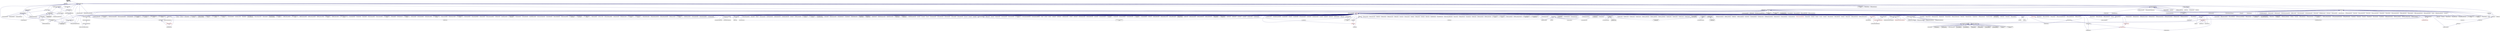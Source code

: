 digraph "freelist.hpp"
{
  edge [fontname="Helvetica",fontsize="10",labelfontname="Helvetica",labelfontsize="10"];
  node [fontname="Helvetica",fontsize="10",shape=record];
  Node5 [label="freelist.hpp",height=0.2,width=0.4,color="black", fillcolor="grey75", style="filled", fontcolor="black"];
  Node5 -> Node6 [dir="back",color="midnightblue",fontsize="10",style="solid",fontname="Helvetica"];
  Node6 [label="thread_data.hpp",height=0.2,width=0.4,color="black", fillcolor="white", style="filled",URL="$d0/dde/thread__data_8hpp.html"];
  Node6 -> Node7 [dir="back",color="midnightblue",fontsize="10",style="solid",fontname="Helvetica"];
  Node7 [label="nqueen.hpp",height=0.2,width=0.4,color="black", fillcolor="white", style="filled",URL="$de/d58/server_2nqueen_8hpp.html"];
  Node7 -> Node8 [dir="back",color="midnightblue",fontsize="10",style="solid",fontname="Helvetica"];
  Node8 [label="nqueen.cpp",height=0.2,width=0.4,color="black", fillcolor="white", style="filled",URL="$db/dca/nqueen_8cpp.html"];
  Node7 -> Node9 [dir="back",color="midnightblue",fontsize="10",style="solid",fontname="Helvetica"];
  Node9 [label="nqueen.hpp",height=0.2,width=0.4,color="black", fillcolor="white", style="filled",URL="$da/dfd/stubs_2nqueen_8hpp.html"];
  Node9 -> Node10 [dir="back",color="midnightblue",fontsize="10",style="solid",fontname="Helvetica"];
  Node10 [label="nqueen.hpp",height=0.2,width=0.4,color="black", fillcolor="white", style="filled",URL="$d0/d07/nqueen_8hpp.html"];
  Node10 -> Node11 [dir="back",color="midnightblue",fontsize="10",style="solid",fontname="Helvetica"];
  Node11 [label="nqueen_client.cpp",height=0.2,width=0.4,color="black", fillcolor="white", style="filled",URL="$d3/d5e/nqueen__client_8cpp.html"];
  Node6 -> Node12 [dir="back",color="midnightblue",fontsize="10",style="solid",fontname="Helvetica"];
  Node12 [label="random_mem_access.hpp",height=0.2,width=0.4,color="black", fillcolor="white", style="filled",URL="$d0/d19/server_2random__mem__access_8hpp.html"];
  Node12 -> Node13 [dir="back",color="midnightblue",fontsize="10",style="solid",fontname="Helvetica"];
  Node13 [label="random_mem_access.cpp",height=0.2,width=0.4,color="black", fillcolor="white", style="filled",URL="$d1/d51/random__mem__access_8cpp.html"];
  Node12 -> Node14 [dir="back",color="midnightblue",fontsize="10",style="solid",fontname="Helvetica"];
  Node14 [label="random_mem_access.hpp",height=0.2,width=0.4,color="black", fillcolor="white", style="filled",URL="$d3/d32/stubs_2random__mem__access_8hpp.html"];
  Node14 -> Node15 [dir="back",color="midnightblue",fontsize="10",style="solid",fontname="Helvetica"];
  Node15 [label="random_mem_access.hpp",height=0.2,width=0.4,color="black", fillcolor="white", style="filled",URL="$db/de8/random__mem__access_8hpp.html"];
  Node15 -> Node16 [dir="back",color="midnightblue",fontsize="10",style="solid",fontname="Helvetica"];
  Node16 [label="random_mem_access_client.cpp",height=0.2,width=0.4,color="black", fillcolor="white", style="filled",URL="$df/d1b/random__mem__access__client_8cpp.html"];
  Node6 -> Node17 [dir="back",color="midnightblue",fontsize="10",style="solid",fontname="Helvetica"];
  Node17 [label="shared_priority_scheduler.hpp",height=0.2,width=0.4,color="black", fillcolor="white", style="filled",URL="$d0/d84/shared__priority__scheduler_8hpp.html"];
  Node17 -> Node18 [dir="back",color="midnightblue",fontsize="10",style="solid",fontname="Helvetica"];
  Node18 [label="oversubscribing_resource\l_partitioner.cpp",height=0.2,width=0.4,color="black", fillcolor="white", style="filled",URL="$dd/dee/oversubscribing__resource__partitioner_8cpp.html"];
  Node17 -> Node19 [dir="back",color="midnightblue",fontsize="10",style="solid",fontname="Helvetica"];
  Node19 [label="simple_resource_partitioner.cpp",height=0.2,width=0.4,color="black", fillcolor="white", style="filled",URL="$d5/df9/simple__resource__partitioner_8cpp.html"];
  Node6 -> Node20 [dir="back",color="midnightblue",fontsize="10",style="solid",fontname="Helvetica"];
  Node20 [label="threadmanager.hpp",height=0.2,width=0.4,color="black", fillcolor="white", style="filled",URL="$d7/d1b/include_2threadmanager_8hpp.html"];
  Node20 -> Node21 [dir="back",color="midnightblue",fontsize="10",style="solid",fontname="Helvetica"];
  Node21 [label="runtime.hpp",height=0.2,width=0.4,color="black", fillcolor="white", style="filled",URL="$d5/d15/include_2runtime_8hpp.html"];
  Node21 -> Node22 [dir="back",color="midnightblue",fontsize="10",style="solid",fontname="Helvetica"];
  Node22 [label="async_io_action.cpp",height=0.2,width=0.4,color="black", fillcolor="white", style="filled",URL="$d3/df5/async__io__action_8cpp.html"];
  Node21 -> Node23 [dir="back",color="midnightblue",fontsize="10",style="solid",fontname="Helvetica"];
  Node23 [label="async_io_external.cpp",height=0.2,width=0.4,color="black", fillcolor="white", style="filled",URL="$da/d9a/async__io__external_8cpp.html"];
  Node21 -> Node24 [dir="back",color="midnightblue",fontsize="10",style="solid",fontname="Helvetica"];
  Node24 [label="async_io_low_level.cpp",height=0.2,width=0.4,color="black", fillcolor="white", style="filled",URL="$dc/d10/async__io__low__level_8cpp.html"];
  Node21 -> Node25 [dir="back",color="midnightblue",fontsize="10",style="solid",fontname="Helvetica"];
  Node25 [label="async_io_simple.cpp",height=0.2,width=0.4,color="black", fillcolor="white", style="filled",URL="$da/db7/async__io__simple_8cpp.html"];
  Node21 -> Node26 [dir="back",color="midnightblue",fontsize="10",style="solid",fontname="Helvetica"];
  Node26 [label="rnd_future_reduce.cpp",height=0.2,width=0.4,color="black", fillcolor="white", style="filled",URL="$d1/db5/rnd__future__reduce_8cpp.html"];
  Node21 -> Node18 [dir="back",color="midnightblue",fontsize="10",style="solid",fontname="Helvetica"];
  Node21 -> Node27 [dir="back",color="midnightblue",fontsize="10",style="solid",fontname="Helvetica"];
  Node27 [label="system_characteristics.hpp",height=0.2,width=0.4,color="black", fillcolor="white", style="filled",URL="$d0/d07/system__characteristics_8hpp.html"];
  Node27 -> Node18 [dir="back",color="midnightblue",fontsize="10",style="solid",fontname="Helvetica"];
  Node27 -> Node19 [dir="back",color="midnightblue",fontsize="10",style="solid",fontname="Helvetica"];
  Node21 -> Node19 [dir="back",color="midnightblue",fontsize="10",style="solid",fontname="Helvetica"];
  Node21 -> Node28 [dir="back",color="midnightblue",fontsize="10",style="solid",fontname="Helvetica"];
  Node28 [label="hpx.hpp",height=0.2,width=0.4,color="red", fillcolor="white", style="filled",URL="$d0/daa/hpx_8hpp.html"];
  Node28 -> Node29 [dir="back",color="midnightblue",fontsize="10",style="solid",fontname="Helvetica"];
  Node29 [label="1d_stencil_1.cpp",height=0.2,width=0.4,color="black", fillcolor="white", style="filled",URL="$d2/db1/1d__stencil__1_8cpp.html"];
  Node28 -> Node30 [dir="back",color="midnightblue",fontsize="10",style="solid",fontname="Helvetica"];
  Node30 [label="1d_stencil_2.cpp",height=0.2,width=0.4,color="black", fillcolor="white", style="filled",URL="$d3/dd1/1d__stencil__2_8cpp.html"];
  Node28 -> Node31 [dir="back",color="midnightblue",fontsize="10",style="solid",fontname="Helvetica"];
  Node31 [label="1d_stencil_3.cpp",height=0.2,width=0.4,color="black", fillcolor="white", style="filled",URL="$db/d19/1d__stencil__3_8cpp.html"];
  Node28 -> Node32 [dir="back",color="midnightblue",fontsize="10",style="solid",fontname="Helvetica"];
  Node32 [label="1d_stencil_4.cpp",height=0.2,width=0.4,color="black", fillcolor="white", style="filled",URL="$d1/d7d/1d__stencil__4_8cpp.html"];
  Node28 -> Node33 [dir="back",color="midnightblue",fontsize="10",style="solid",fontname="Helvetica"];
  Node33 [label="1d_stencil_4_parallel.cpp",height=0.2,width=0.4,color="black", fillcolor="white", style="filled",URL="$d6/d05/1d__stencil__4__parallel_8cpp.html"];
  Node28 -> Node34 [dir="back",color="midnightblue",fontsize="10",style="solid",fontname="Helvetica"];
  Node34 [label="1d_stencil_4_repart.cpp",height=0.2,width=0.4,color="black", fillcolor="white", style="filled",URL="$d0/d6b/1d__stencil__4__repart_8cpp.html"];
  Node28 -> Node35 [dir="back",color="midnightblue",fontsize="10",style="solid",fontname="Helvetica"];
  Node35 [label="1d_stencil_4_throttle.cpp",height=0.2,width=0.4,color="black", fillcolor="white", style="filled",URL="$d6/de5/1d__stencil__4__throttle_8cpp.html"];
  Node28 -> Node36 [dir="back",color="midnightblue",fontsize="10",style="solid",fontname="Helvetica"];
  Node36 [label="1d_stencil_5.cpp",height=0.2,width=0.4,color="black", fillcolor="white", style="filled",URL="$d7/d2a/1d__stencil__5_8cpp.html"];
  Node28 -> Node37 [dir="back",color="midnightblue",fontsize="10",style="solid",fontname="Helvetica"];
  Node37 [label="1d_stencil_6.cpp",height=0.2,width=0.4,color="black", fillcolor="white", style="filled",URL="$db/de7/1d__stencil__6_8cpp.html"];
  Node28 -> Node38 [dir="back",color="midnightblue",fontsize="10",style="solid",fontname="Helvetica"];
  Node38 [label="1d_stencil_7.cpp",height=0.2,width=0.4,color="black", fillcolor="white", style="filled",URL="$d4/d5a/1d__stencil__7_8cpp.html"];
  Node28 -> Node39 [dir="back",color="midnightblue",fontsize="10",style="solid",fontname="Helvetica"];
  Node39 [label="1d_stencil_8.cpp",height=0.2,width=0.4,color="black", fillcolor="white", style="filled",URL="$df/de0/1d__stencil__8_8cpp.html"];
  Node28 -> Node40 [dir="back",color="midnightblue",fontsize="10",style="solid",fontname="Helvetica"];
  Node40 [label="accumulator.cpp",height=0.2,width=0.4,color="black", fillcolor="white", style="filled",URL="$d1/d81/accumulator_8cpp.html"];
  Node28 -> Node41 [dir="back",color="midnightblue",fontsize="10",style="solid",fontname="Helvetica"];
  Node41 [label="accumulator.hpp",height=0.2,width=0.4,color="red", fillcolor="white", style="filled",URL="$d4/d9d/server_2accumulator_8hpp.html"];
  Node41 -> Node40 [dir="back",color="midnightblue",fontsize="10",style="solid",fontname="Helvetica"];
  Node28 -> Node44 [dir="back",color="midnightblue",fontsize="10",style="solid",fontname="Helvetica"];
  Node44 [label="template_function_accumulator.hpp",height=0.2,width=0.4,color="black", fillcolor="white", style="filled",URL="$d7/da6/server_2template__function__accumulator_8hpp.html"];
  Node44 -> Node45 [dir="back",color="midnightblue",fontsize="10",style="solid",fontname="Helvetica"];
  Node45 [label="template_function_accumulator.cpp",height=0.2,width=0.4,color="black", fillcolor="white", style="filled",URL="$d5/d02/template__function__accumulator_8cpp.html"];
  Node44 -> Node46 [dir="back",color="midnightblue",fontsize="10",style="solid",fontname="Helvetica"];
  Node46 [label="template_function_accumulator.hpp",height=0.2,width=0.4,color="red", fillcolor="white", style="filled",URL="$d3/de9/template__function__accumulator_8hpp.html"];
  Node28 -> Node48 [dir="back",color="midnightblue",fontsize="10",style="solid",fontname="Helvetica"];
  Node48 [label="template_accumulator.cpp",height=0.2,width=0.4,color="black", fillcolor="white", style="filled",URL="$d0/d4a/template__accumulator_8cpp.html"];
  Node28 -> Node45 [dir="back",color="midnightblue",fontsize="10",style="solid",fontname="Helvetica"];
  Node28 -> Node46 [dir="back",color="midnightblue",fontsize="10",style="solid",fontname="Helvetica"];
  Node28 -> Node49 [dir="back",color="midnightblue",fontsize="10",style="solid",fontname="Helvetica"];
  Node49 [label="allgather_module.cpp",height=0.2,width=0.4,color="black", fillcolor="white", style="filled",URL="$df/de4/allgather__module_8cpp.html"];
  Node28 -> Node50 [dir="back",color="midnightblue",fontsize="10",style="solid",fontname="Helvetica"];
  Node50 [label="allgather.cpp",height=0.2,width=0.4,color="black", fillcolor="white", style="filled",URL="$d7/d06/allgather_8cpp.html"];
  Node28 -> Node51 [dir="back",color="midnightblue",fontsize="10",style="solid",fontname="Helvetica"];
  Node51 [label="allgather_and_gate.cpp",height=0.2,width=0.4,color="black", fillcolor="white", style="filled",URL="$d1/d56/allgather__and__gate_8cpp.html"];
  Node28 -> Node52 [dir="back",color="midnightblue",fontsize="10",style="solid",fontname="Helvetica"];
  Node52 [label="ag_client.cpp",height=0.2,width=0.4,color="black", fillcolor="white", style="filled",URL="$d4/d5d/ag__client_8cpp.html"];
  Node28 -> Node53 [dir="back",color="midnightblue",fontsize="10",style="solid",fontname="Helvetica"];
  Node53 [label="hpx_thread_phase.cpp",height=0.2,width=0.4,color="black", fillcolor="white", style="filled",URL="$d5/dca/hpx__thread__phase_8cpp.html"];
  Node28 -> Node54 [dir="back",color="midnightblue",fontsize="10",style="solid",fontname="Helvetica"];
  Node54 [label="os_thread_num.cpp",height=0.2,width=0.4,color="black", fillcolor="white", style="filled",URL="$d2/dfb/os__thread__num_8cpp.html"];
  Node28 -> Node55 [dir="back",color="midnightblue",fontsize="10",style="solid",fontname="Helvetica"];
  Node55 [label="cancelable_action.cpp",height=0.2,width=0.4,color="black", fillcolor="white", style="filled",URL="$d5/d0c/cancelable__action_8cpp.html"];
  Node28 -> Node56 [dir="back",color="midnightblue",fontsize="10",style="solid",fontname="Helvetica"];
  Node56 [label="cancelable_action.hpp",height=0.2,width=0.4,color="black", fillcolor="white", style="filled",URL="$d5/d4d/server_2cancelable__action_8hpp.html"];
  Node56 -> Node55 [dir="back",color="midnightblue",fontsize="10",style="solid",fontname="Helvetica"];
  Node56 -> Node57 [dir="back",color="midnightblue",fontsize="10",style="solid",fontname="Helvetica"];
  Node57 [label="cancelable_action.hpp",height=0.2,width=0.4,color="red", fillcolor="white", style="filled",URL="$d0/da3/stubs_2cancelable__action_8hpp.html"];
  Node28 -> Node57 [dir="back",color="midnightblue",fontsize="10",style="solid",fontname="Helvetica"];
  Node28 -> Node59 [dir="back",color="midnightblue",fontsize="10",style="solid",fontname="Helvetica"];
  Node59 [label="cancelable_action_client.cpp",height=0.2,width=0.4,color="black", fillcolor="white", style="filled",URL="$d1/db8/cancelable__action__client_8cpp.html"];
  Node28 -> Node60 [dir="back",color="midnightblue",fontsize="10",style="solid",fontname="Helvetica"];
  Node60 [label="cublas_matmul.cpp",height=0.2,width=0.4,color="black", fillcolor="white", style="filled",URL="$dd/d84/cublas__matmul_8cpp.html"];
  Node28 -> Node61 [dir="back",color="midnightblue",fontsize="10",style="solid",fontname="Helvetica"];
  Node61 [label="win_perf_counters.cpp",height=0.2,width=0.4,color="black", fillcolor="white", style="filled",URL="$d8/d11/win__perf__counters_8cpp.html"];
  Node28 -> Node62 [dir="back",color="midnightblue",fontsize="10",style="solid",fontname="Helvetica"];
  Node62 [label="win_perf_counters.hpp",height=0.2,width=0.4,color="black", fillcolor="white", style="filled",URL="$d5/da7/win__perf__counters_8hpp.html"];
  Node28 -> Node63 [dir="back",color="midnightblue",fontsize="10",style="solid",fontname="Helvetica"];
  Node63 [label="hello_world_component.hpp",height=0.2,width=0.4,color="red", fillcolor="white", style="filled",URL="$df/df0/hello__world__component_8hpp.html"];
  Node28 -> Node66 [dir="back",color="midnightblue",fontsize="10",style="solid",fontname="Helvetica"];
  Node66 [label="interpolate1d.cpp",height=0.2,width=0.4,color="black", fillcolor="white", style="filled",URL="$d0/d05/interpolate1d_8cpp.html"];
  Node28 -> Node67 [dir="back",color="midnightblue",fontsize="10",style="solid",fontname="Helvetica"];
  Node67 [label="partition.hpp",height=0.2,width=0.4,color="black", fillcolor="white", style="filled",URL="$d0/d7a/examples_2interpolate1d_2interpolate1d_2partition_8hpp.html"];
  Node67 -> Node66 [dir="back",color="midnightblue",fontsize="10",style="solid",fontname="Helvetica"];
  Node67 -> Node68 [dir="back",color="midnightblue",fontsize="10",style="solid",fontname="Helvetica"];
  Node68 [label="interpolate1d.hpp",height=0.2,width=0.4,color="red", fillcolor="white", style="filled",URL="$d4/dc7/interpolate1d_8hpp.html"];
  Node68 -> Node66 [dir="back",color="midnightblue",fontsize="10",style="solid",fontname="Helvetica"];
  Node28 -> Node70 [dir="back",color="midnightblue",fontsize="10",style="solid",fontname="Helvetica"];
  Node70 [label="partition.hpp",height=0.2,width=0.4,color="black", fillcolor="white", style="filled",URL="$d0/dff/examples_2interpolate1d_2interpolate1d_2server_2partition_8hpp.html"];
  Node70 -> Node67 [dir="back",color="midnightblue",fontsize="10",style="solid",fontname="Helvetica"];
  Node70 -> Node71 [dir="back",color="midnightblue",fontsize="10",style="solid",fontname="Helvetica"];
  Node71 [label="partition.cpp",height=0.2,width=0.4,color="black", fillcolor="white", style="filled",URL="$d0/d4f/examples_2interpolate1d_2interpolate1d_2server_2partition_8cpp.html"];
  Node28 -> Node68 [dir="back",color="midnightblue",fontsize="10",style="solid",fontname="Helvetica"];
  Node28 -> Node72 [dir="back",color="midnightblue",fontsize="10",style="solid",fontname="Helvetica"];
  Node72 [label="read_values.cpp",height=0.2,width=0.4,color="black", fillcolor="white", style="filled",URL="$d0/d8c/interpolate1d_2interpolate1d_2read__values_8cpp.html"];
  Node28 -> Node71 [dir="back",color="midnightblue",fontsize="10",style="solid",fontname="Helvetica"];
  Node28 -> Node73 [dir="back",color="midnightblue",fontsize="10",style="solid",fontname="Helvetica"];
  Node73 [label="jacobi.cpp",height=0.2,width=0.4,color="black", fillcolor="white", style="filled",URL="$d2/d27/jacobi_8cpp.html"];
  Node28 -> Node74 [dir="back",color="midnightblue",fontsize="10",style="solid",fontname="Helvetica"];
  Node74 [label="grid.cpp",height=0.2,width=0.4,color="black", fillcolor="white", style="filled",URL="$d6/d1b/jacobi__component_2grid_8cpp.html"];
  Node28 -> Node75 [dir="back",color="midnightblue",fontsize="10",style="solid",fontname="Helvetica"];
  Node75 [label="row.cpp",height=0.2,width=0.4,color="black", fillcolor="white", style="filled",URL="$d3/d86/server_2row_8cpp.html"];
  Node28 -> Node76 [dir="back",color="midnightblue",fontsize="10",style="solid",fontname="Helvetica"];
  Node76 [label="solver.cpp",height=0.2,width=0.4,color="black", fillcolor="white", style="filled",URL="$d6/d94/solver_8cpp.html"];
  Node28 -> Node77 [dir="back",color="midnightblue",fontsize="10",style="solid",fontname="Helvetica"];
  Node77 [label="stencil_iterator.cpp",height=0.2,width=0.4,color="black", fillcolor="white", style="filled",URL="$d6/de1/server_2stencil__iterator_8cpp.html"];
  Node28 -> Node78 [dir="back",color="midnightblue",fontsize="10",style="solid",fontname="Helvetica"];
  Node78 [label="stencil_iterator.cpp",height=0.2,width=0.4,color="black", fillcolor="white", style="filled",URL="$d7/d71/stencil__iterator_8cpp.html"];
  Node28 -> Node79 [dir="back",color="midnightblue",fontsize="10",style="solid",fontname="Helvetica"];
  Node79 [label="jacobi.cpp",height=0.2,width=0.4,color="black", fillcolor="white", style="filled",URL="$d3/d44/smp_2jacobi_8cpp.html"];
  Node28 -> Node80 [dir="back",color="midnightblue",fontsize="10",style="solid",fontname="Helvetica"];
  Node80 [label="jacobi_hpx.cpp",height=0.2,width=0.4,color="black", fillcolor="white", style="filled",URL="$d8/d72/jacobi__hpx_8cpp.html"];
  Node28 -> Node81 [dir="back",color="midnightblue",fontsize="10",style="solid",fontname="Helvetica"];
  Node81 [label="jacobi_nonuniform.cpp",height=0.2,width=0.4,color="black", fillcolor="white", style="filled",URL="$dd/ddc/jacobi__nonuniform_8cpp.html"];
  Node28 -> Node82 [dir="back",color="midnightblue",fontsize="10",style="solid",fontname="Helvetica"];
  Node82 [label="jacobi_nonuniform_hpx.cpp",height=0.2,width=0.4,color="black", fillcolor="white", style="filled",URL="$de/d56/jacobi__nonuniform__hpx_8cpp.html"];
  Node28 -> Node8 [dir="back",color="midnightblue",fontsize="10",style="solid",fontname="Helvetica"];
  Node28 -> Node7 [dir="back",color="midnightblue",fontsize="10",style="solid",fontname="Helvetica"];
  Node28 -> Node11 [dir="back",color="midnightblue",fontsize="10",style="solid",fontname="Helvetica"];
  Node28 -> Node83 [dir="back",color="midnightblue",fontsize="10",style="solid",fontname="Helvetica"];
  Node83 [label="sine.cpp",height=0.2,width=0.4,color="black", fillcolor="white", style="filled",URL="$d3/d0d/server_2sine_8cpp.html"];
  Node28 -> Node84 [dir="back",color="midnightblue",fontsize="10",style="solid",fontname="Helvetica"];
  Node84 [label="sine.hpp",height=0.2,width=0.4,color="black", fillcolor="white", style="filled",URL="$d8/dac/sine_8hpp.html"];
  Node84 -> Node83 [dir="back",color="midnightblue",fontsize="10",style="solid",fontname="Helvetica"];
  Node84 -> Node85 [dir="back",color="midnightblue",fontsize="10",style="solid",fontname="Helvetica"];
  Node85 [label="sine.cpp",height=0.2,width=0.4,color="black", fillcolor="white", style="filled",URL="$d5/dd8/sine_8cpp.html"];
  Node28 -> Node85 [dir="back",color="midnightblue",fontsize="10",style="solid",fontname="Helvetica"];
  Node28 -> Node86 [dir="back",color="midnightblue",fontsize="10",style="solid",fontname="Helvetica"];
  Node86 [label="sine_client.cpp",height=0.2,width=0.4,color="black", fillcolor="white", style="filled",URL="$db/d62/sine__client_8cpp.html"];
  Node28 -> Node87 [dir="back",color="midnightblue",fontsize="10",style="solid",fontname="Helvetica"];
  Node87 [label="qt.cpp",height=0.2,width=0.4,color="black", fillcolor="white", style="filled",URL="$df/d90/qt_8cpp.html"];
  Node28 -> Node88 [dir="back",color="midnightblue",fontsize="10",style="solid",fontname="Helvetica"];
  Node88 [label="queue_client.cpp",height=0.2,width=0.4,color="black", fillcolor="white", style="filled",URL="$d7/d96/queue__client_8cpp.html"];
  Node28 -> Node89 [dir="back",color="midnightblue",fontsize="10",style="solid",fontname="Helvetica"];
  Node89 [label="customize_async.cpp",height=0.2,width=0.4,color="black", fillcolor="white", style="filled",URL="$d0/d82/customize__async_8cpp.html"];
  Node28 -> Node90 [dir="back",color="midnightblue",fontsize="10",style="solid",fontname="Helvetica"];
  Node90 [label="data_actions.cpp",height=0.2,width=0.4,color="black", fillcolor="white", style="filled",URL="$dc/d68/data__actions_8cpp.html"];
  Node28 -> Node91 [dir="back",color="midnightblue",fontsize="10",style="solid",fontname="Helvetica"];
  Node91 [label="error_handling.cpp",height=0.2,width=0.4,color="black", fillcolor="white", style="filled",URL="$d9/d96/error__handling_8cpp.html"];
  Node28 -> Node92 [dir="back",color="midnightblue",fontsize="10",style="solid",fontname="Helvetica"];
  Node92 [label="event_synchronization.cpp",height=0.2,width=0.4,color="black", fillcolor="white", style="filled",URL="$d0/d35/event__synchronization_8cpp.html"];
  Node28 -> Node93 [dir="back",color="midnightblue",fontsize="10",style="solid",fontname="Helvetica"];
  Node93 [label="factorial.cpp",height=0.2,width=0.4,color="black", fillcolor="white", style="filled",URL="$d9/d00/factorial_8cpp.html"];
  Node28 -> Node94 [dir="back",color="midnightblue",fontsize="10",style="solid",fontname="Helvetica"];
  Node94 [label="file_serialization.cpp",height=0.2,width=0.4,color="black", fillcolor="white", style="filled",URL="$de/d58/file__serialization_8cpp.html"];
  Node28 -> Node95 [dir="back",color="midnightblue",fontsize="10",style="solid",fontname="Helvetica"];
  Node95 [label="init_globally.cpp",height=0.2,width=0.4,color="black", fillcolor="white", style="filled",URL="$d6/dad/init__globally_8cpp.html"];
  Node28 -> Node96 [dir="back",color="midnightblue",fontsize="10",style="solid",fontname="Helvetica"];
  Node96 [label="interest_calculator.cpp",height=0.2,width=0.4,color="black", fillcolor="white", style="filled",URL="$d2/d86/interest__calculator_8cpp.html"];
  Node28 -> Node97 [dir="back",color="midnightblue",fontsize="10",style="solid",fontname="Helvetica"];
  Node97 [label="non_atomic_rma.cpp",height=0.2,width=0.4,color="black", fillcolor="white", style="filled",URL="$d7/d8b/non__atomic__rma_8cpp.html"];
  Node28 -> Node98 [dir="back",color="midnightblue",fontsize="10",style="solid",fontname="Helvetica"];
  Node98 [label="partitioned_vector\l_spmd_foreach.cpp",height=0.2,width=0.4,color="black", fillcolor="white", style="filled",URL="$db/d7c/partitioned__vector__spmd__foreach_8cpp.html"];
  Node28 -> Node99 [dir="back",color="midnightblue",fontsize="10",style="solid",fontname="Helvetica"];
  Node99 [label="pipeline1.cpp",height=0.2,width=0.4,color="black", fillcolor="white", style="filled",URL="$d5/d77/pipeline1_8cpp.html"];
  Node28 -> Node100 [dir="back",color="midnightblue",fontsize="10",style="solid",fontname="Helvetica"];
  Node100 [label="quicksort.cpp",height=0.2,width=0.4,color="black", fillcolor="white", style="filled",URL="$d3/d1e/quicksort_8cpp.html"];
  Node28 -> Node101 [dir="back",color="midnightblue",fontsize="10",style="solid",fontname="Helvetica"];
  Node101 [label="receive_buffer.cpp",height=0.2,width=0.4,color="black", fillcolor="white", style="filled",URL="$d7/d10/receive__buffer_8cpp.html"];
  Node28 -> Node102 [dir="back",color="midnightblue",fontsize="10",style="solid",fontname="Helvetica"];
  Node102 [label="safe_object.cpp",height=0.2,width=0.4,color="black", fillcolor="white", style="filled",URL="$dd/d52/safe__object_8cpp.html"];
  Node28 -> Node103 [dir="back",color="midnightblue",fontsize="10",style="solid",fontname="Helvetica"];
  Node103 [label="sort_by_key_demo.cpp",height=0.2,width=0.4,color="black", fillcolor="white", style="filled",URL="$da/d20/sort__by__key__demo_8cpp.html"];
  Node28 -> Node104 [dir="back",color="midnightblue",fontsize="10",style="solid",fontname="Helvetica"];
  Node104 [label="timed_wake.cpp",height=0.2,width=0.4,color="black", fillcolor="white", style="filled",URL="$d8/df9/timed__wake_8cpp.html"];
  Node28 -> Node105 [dir="back",color="midnightblue",fontsize="10",style="solid",fontname="Helvetica"];
  Node105 [label="vector_counting_dotproduct.cpp",height=0.2,width=0.4,color="black", fillcolor="white", style="filled",URL="$df/de9/vector__counting__dotproduct_8cpp.html"];
  Node28 -> Node106 [dir="back",color="midnightblue",fontsize="10",style="solid",fontname="Helvetica"];
  Node106 [label="vector_zip_dotproduct.cpp",height=0.2,width=0.4,color="black", fillcolor="white", style="filled",URL="$dc/d18/vector__zip__dotproduct_8cpp.html"];
  Node28 -> Node107 [dir="back",color="midnightblue",fontsize="10",style="solid",fontname="Helvetica"];
  Node107 [label="zerocopy_rdma.cpp",height=0.2,width=0.4,color="black", fillcolor="white", style="filled",URL="$d1/dad/zerocopy__rdma_8cpp.html"];
  Node28 -> Node13 [dir="back",color="midnightblue",fontsize="10",style="solid",fontname="Helvetica"];
  Node28 -> Node12 [dir="back",color="midnightblue",fontsize="10",style="solid",fontname="Helvetica"];
  Node28 -> Node16 [dir="back",color="midnightblue",fontsize="10",style="solid",fontname="Helvetica"];
  Node28 -> Node18 [dir="back",color="midnightblue",fontsize="10",style="solid",fontname="Helvetica"];
  Node28 -> Node19 [dir="back",color="midnightblue",fontsize="10",style="solid",fontname="Helvetica"];
  Node28 -> Node108 [dir="back",color="midnightblue",fontsize="10",style="solid",fontname="Helvetica"];
  Node108 [label="dimension.hpp",height=0.2,width=0.4,color="red", fillcolor="white", style="filled",URL="$d6/d39/sheneos_2sheneos_2dimension_8hpp.html"];
  Node108 -> Node114 [dir="back",color="midnightblue",fontsize="10",style="solid",fontname="Helvetica"];
  Node114 [label="partition3d.hpp",height=0.2,width=0.4,color="black", fillcolor="white", style="filled",URL="$dd/dbf/server_2partition3d_8hpp.html"];
  Node114 -> Node115 [dir="back",color="midnightblue",fontsize="10",style="solid",fontname="Helvetica"];
  Node115 [label="partition3d.hpp",height=0.2,width=0.4,color="black", fillcolor="white", style="filled",URL="$d1/d50/partition3d_8hpp.html"];
  Node115 -> Node111 [dir="back",color="midnightblue",fontsize="10",style="solid",fontname="Helvetica"];
  Node111 [label="interpolator.cpp",height=0.2,width=0.4,color="black", fillcolor="white", style="filled",URL="$d5/d02/interpolator_8cpp.html"];
  Node115 -> Node116 [dir="back",color="midnightblue",fontsize="10",style="solid",fontname="Helvetica"];
  Node116 [label="interpolator.hpp",height=0.2,width=0.4,color="red", fillcolor="white", style="filled",URL="$dc/d3b/interpolator_8hpp.html"];
  Node116 -> Node111 [dir="back",color="midnightblue",fontsize="10",style="solid",fontname="Helvetica"];
  Node116 -> Node119 [dir="back",color="midnightblue",fontsize="10",style="solid",fontname="Helvetica"];
  Node119 [label="sheneos_test.cpp",height=0.2,width=0.4,color="black", fillcolor="white", style="filled",URL="$d4/d6e/sheneos__test_8cpp.html"];
  Node114 -> Node113 [dir="back",color="midnightblue",fontsize="10",style="solid",fontname="Helvetica"];
  Node113 [label="partition3d.cpp",height=0.2,width=0.4,color="black", fillcolor="white", style="filled",URL="$de/d70/partition3d_8cpp.html"];
  Node28 -> Node111 [dir="back",color="midnightblue",fontsize="10",style="solid",fontname="Helvetica"];
  Node28 -> Node115 [dir="back",color="midnightblue",fontsize="10",style="solid",fontname="Helvetica"];
  Node28 -> Node114 [dir="back",color="midnightblue",fontsize="10",style="solid",fontname="Helvetica"];
  Node28 -> Node116 [dir="back",color="midnightblue",fontsize="10",style="solid",fontname="Helvetica"];
  Node28 -> Node120 [dir="back",color="midnightblue",fontsize="10",style="solid",fontname="Helvetica"];
  Node120 [label="configuration.hpp",height=0.2,width=0.4,color="red", fillcolor="white", style="filled",URL="$dc/d0a/configuration_8hpp.html"];
  Node120 -> Node116 [dir="back",color="midnightblue",fontsize="10",style="solid",fontname="Helvetica"];
  Node28 -> Node112 [dir="back",color="midnightblue",fontsize="10",style="solid",fontname="Helvetica"];
  Node112 [label="read_values.cpp",height=0.2,width=0.4,color="black", fillcolor="white", style="filled",URL="$d7/da4/sheneos_2sheneos_2read__values_8cpp.html"];
  Node28 -> Node113 [dir="back",color="midnightblue",fontsize="10",style="solid",fontname="Helvetica"];
  Node28 -> Node119 [dir="back",color="midnightblue",fontsize="10",style="solid",fontname="Helvetica"];
  Node28 -> Node122 [dir="back",color="midnightblue",fontsize="10",style="solid",fontname="Helvetica"];
  Node122 [label="startup_shutdown.cpp",height=0.2,width=0.4,color="black", fillcolor="white", style="filled",URL="$d3/dfc/server_2startup__shutdown_8cpp.html"];
  Node28 -> Node123 [dir="back",color="midnightblue",fontsize="10",style="solid",fontname="Helvetica"];
  Node123 [label="startup_shutdown.cpp",height=0.2,width=0.4,color="black", fillcolor="white", style="filled",URL="$d0/ddb/startup__shutdown_8cpp.html"];
  Node28 -> Node124 [dir="back",color="midnightblue",fontsize="10",style="solid",fontname="Helvetica"];
  Node124 [label="spin.cpp",height=0.2,width=0.4,color="black", fillcolor="white", style="filled",URL="$d7/df2/spin_8cpp.html"];
  Node28 -> Node125 [dir="back",color="midnightblue",fontsize="10",style="solid",fontname="Helvetica"];
  Node125 [label="throttle.cpp",height=0.2,width=0.4,color="black", fillcolor="white", style="filled",URL="$de/d56/server_2throttle_8cpp.html"];
  Node28 -> Node126 [dir="back",color="midnightblue",fontsize="10",style="solid",fontname="Helvetica"];
  Node126 [label="throttle.hpp",height=0.2,width=0.4,color="black", fillcolor="white", style="filled",URL="$db/dc9/server_2throttle_8hpp.html"];
  Node126 -> Node125 [dir="back",color="midnightblue",fontsize="10",style="solid",fontname="Helvetica"];
  Node126 -> Node127 [dir="back",color="midnightblue",fontsize="10",style="solid",fontname="Helvetica"];
  Node127 [label="throttle.hpp",height=0.2,width=0.4,color="black", fillcolor="white", style="filled",URL="$d5/dec/stubs_2throttle_8hpp.html"];
  Node127 -> Node128 [dir="back",color="midnightblue",fontsize="10",style="solid",fontname="Helvetica"];
  Node128 [label="throttle.hpp",height=0.2,width=0.4,color="red", fillcolor="white", style="filled",URL="$d2/d2e/throttle_8hpp.html"];
  Node128 -> Node129 [dir="back",color="midnightblue",fontsize="10",style="solid",fontname="Helvetica"];
  Node129 [label="throttle.cpp",height=0.2,width=0.4,color="black", fillcolor="white", style="filled",URL="$db/d02/throttle_8cpp.html"];
  Node28 -> Node127 [dir="back",color="midnightblue",fontsize="10",style="solid",fontname="Helvetica"];
  Node28 -> Node129 [dir="back",color="midnightblue",fontsize="10",style="solid",fontname="Helvetica"];
  Node28 -> Node128 [dir="back",color="midnightblue",fontsize="10",style="solid",fontname="Helvetica"];
  Node28 -> Node131 [dir="back",color="midnightblue",fontsize="10",style="solid",fontname="Helvetica"];
  Node131 [label="transpose_await.cpp",height=0.2,width=0.4,color="black", fillcolor="white", style="filled",URL="$de/d68/transpose__await_8cpp.html"];
  Node28 -> Node132 [dir="back",color="midnightblue",fontsize="10",style="solid",fontname="Helvetica"];
  Node132 [label="transpose_block.cpp",height=0.2,width=0.4,color="black", fillcolor="white", style="filled",URL="$d0/de1/transpose__block_8cpp.html"];
  Node28 -> Node133 [dir="back",color="midnightblue",fontsize="10",style="solid",fontname="Helvetica"];
  Node133 [label="transpose_block_numa.cpp",height=0.2,width=0.4,color="black", fillcolor="white", style="filled",URL="$dd/d3b/transpose__block__numa_8cpp.html"];
  Node28 -> Node134 [dir="back",color="midnightblue",fontsize="10",style="solid",fontname="Helvetica"];
  Node134 [label="transpose_serial.cpp",height=0.2,width=0.4,color="black", fillcolor="white", style="filled",URL="$db/d74/transpose__serial_8cpp.html"];
  Node28 -> Node135 [dir="back",color="midnightblue",fontsize="10",style="solid",fontname="Helvetica"];
  Node135 [label="transpose_serial_block.cpp",height=0.2,width=0.4,color="black", fillcolor="white", style="filled",URL="$d8/daa/transpose__serial__block_8cpp.html"];
  Node28 -> Node136 [dir="back",color="midnightblue",fontsize="10",style="solid",fontname="Helvetica"];
  Node136 [label="transpose_serial_vector.cpp",height=0.2,width=0.4,color="black", fillcolor="white", style="filled",URL="$d4/d04/transpose__serial__vector_8cpp.html"];
  Node28 -> Node137 [dir="back",color="midnightblue",fontsize="10",style="solid",fontname="Helvetica"];
  Node137 [label="transpose_smp.cpp",height=0.2,width=0.4,color="black", fillcolor="white", style="filled",URL="$d2/d99/transpose__smp_8cpp.html"];
  Node28 -> Node138 [dir="back",color="midnightblue",fontsize="10",style="solid",fontname="Helvetica"];
  Node138 [label="transpose_smp_block.cpp",height=0.2,width=0.4,color="black", fillcolor="white", style="filled",URL="$da/d4d/transpose__smp__block_8cpp.html"];
  Node28 -> Node139 [dir="back",color="midnightblue",fontsize="10",style="solid",fontname="Helvetica"];
  Node139 [label="simple_central_tuplespace.hpp",height=0.2,width=0.4,color="red", fillcolor="white", style="filled",URL="$db/d69/server_2simple__central__tuplespace_8hpp.html"];
  Node139 -> Node140 [dir="back",color="midnightblue",fontsize="10",style="solid",fontname="Helvetica"];
  Node140 [label="simple_central_tuplespace.cpp",height=0.2,width=0.4,color="black", fillcolor="white", style="filled",URL="$d3/dec/simple__central__tuplespace_8cpp.html"];
  Node28 -> Node144 [dir="back",color="midnightblue",fontsize="10",style="solid",fontname="Helvetica"];
  Node144 [label="tuples_warehouse.hpp",height=0.2,width=0.4,color="black", fillcolor="white", style="filled",URL="$da/de6/tuples__warehouse_8hpp.html"];
  Node144 -> Node139 [dir="back",color="midnightblue",fontsize="10",style="solid",fontname="Helvetica"];
  Node28 -> Node140 [dir="back",color="midnightblue",fontsize="10",style="solid",fontname="Helvetica"];
  Node28 -> Node145 [dir="back",color="midnightblue",fontsize="10",style="solid",fontname="Helvetica"];
  Node145 [label="hpx_runtime.cpp",height=0.2,width=0.4,color="black", fillcolor="white", style="filled",URL="$d7/d1e/hpx__runtime_8cpp.html"];
  Node28 -> Node146 [dir="back",color="midnightblue",fontsize="10",style="solid",fontname="Helvetica"];
  Node146 [label="synchronize.cpp",height=0.2,width=0.4,color="black", fillcolor="white", style="filled",URL="$da/da2/synchronize_8cpp.html"];
  Node28 -> Node147 [dir="back",color="midnightblue",fontsize="10",style="solid",fontname="Helvetica"];
  Node147 [label="agas_cache_timings.cpp",height=0.2,width=0.4,color="black", fillcolor="white", style="filled",URL="$dd/d37/agas__cache__timings_8cpp.html"];
  Node28 -> Node148 [dir="back",color="midnightblue",fontsize="10",style="solid",fontname="Helvetica"];
  Node148 [label="async_overheads.cpp",height=0.2,width=0.4,color="black", fillcolor="white", style="filled",URL="$de/da6/async__overheads_8cpp.html"];
  Node28 -> Node149 [dir="back",color="midnightblue",fontsize="10",style="solid",fontname="Helvetica"];
  Node149 [label="coroutines_call_overhead.cpp",height=0.2,width=0.4,color="black", fillcolor="white", style="filled",URL="$da/d1e/coroutines__call__overhead_8cpp.html"];
  Node28 -> Node150 [dir="back",color="midnightblue",fontsize="10",style="solid",fontname="Helvetica"];
  Node150 [label="foreach_scaling.cpp",height=0.2,width=0.4,color="black", fillcolor="white", style="filled",URL="$d4/d94/foreach__scaling_8cpp.html"];
  Node28 -> Node151 [dir="back",color="midnightblue",fontsize="10",style="solid",fontname="Helvetica"];
  Node151 [label="function_object_wrapper\l_overhead.cpp",height=0.2,width=0.4,color="black", fillcolor="white", style="filled",URL="$d5/d6f/function__object__wrapper__overhead_8cpp.html"];
  Node28 -> Node152 [dir="back",color="midnightblue",fontsize="10",style="solid",fontname="Helvetica"];
  Node152 [label="hpx_homogeneous_timed\l_task_spawn_executors.cpp",height=0.2,width=0.4,color="black", fillcolor="white", style="filled",URL="$d1/d3b/hpx__homogeneous__timed__task__spawn__executors_8cpp.html"];
  Node28 -> Node153 [dir="back",color="midnightblue",fontsize="10",style="solid",fontname="Helvetica"];
  Node153 [label="htts2_hpx.cpp",height=0.2,width=0.4,color="black", fillcolor="white", style="filled",URL="$d2/daf/htts2__hpx_8cpp.html"];
  Node28 -> Node154 [dir="back",color="midnightblue",fontsize="10",style="solid",fontname="Helvetica"];
  Node154 [label="partitioned_vector\l_foreach.cpp",height=0.2,width=0.4,color="black", fillcolor="white", style="filled",URL="$df/d5f/partitioned__vector__foreach_8cpp.html"];
  Node28 -> Node155 [dir="back",color="midnightblue",fontsize="10",style="solid",fontname="Helvetica"];
  Node155 [label="serialization_overhead.cpp",height=0.2,width=0.4,color="black", fillcolor="white", style="filled",URL="$d3/df8/serialization__overhead_8cpp.html"];
  Node28 -> Node156 [dir="back",color="midnightblue",fontsize="10",style="solid",fontname="Helvetica"];
  Node156 [label="sizeof.cpp",height=0.2,width=0.4,color="black", fillcolor="white", style="filled",URL="$d3/d0f/sizeof_8cpp.html"];
  Node28 -> Node157 [dir="back",color="midnightblue",fontsize="10",style="solid",fontname="Helvetica"];
  Node157 [label="skynet.cpp",height=0.2,width=0.4,color="black", fillcolor="white", style="filled",URL="$d0/dc3/skynet_8cpp.html"];
  Node28 -> Node158 [dir="back",color="midnightblue",fontsize="10",style="solid",fontname="Helvetica"];
  Node158 [label="stencil3_iterators.cpp",height=0.2,width=0.4,color="black", fillcolor="white", style="filled",URL="$db/d9e/stencil3__iterators_8cpp.html"];
  Node28 -> Node159 [dir="back",color="midnightblue",fontsize="10",style="solid",fontname="Helvetica"];
  Node159 [label="stream.cpp",height=0.2,width=0.4,color="black", fillcolor="white", style="filled",URL="$da/d5f/stream_8cpp.html"];
  Node28 -> Node160 [dir="back",color="midnightblue",fontsize="10",style="solid",fontname="Helvetica"];
  Node160 [label="timed_task_spawn.cpp",height=0.2,width=0.4,color="black", fillcolor="white", style="filled",URL="$df/de1/timed__task__spawn_8cpp.html"];
  Node28 -> Node161 [dir="back",color="midnightblue",fontsize="10",style="solid",fontname="Helvetica"];
  Node161 [label="transform_reduce_binary\l_scaling.cpp",height=0.2,width=0.4,color="black", fillcolor="white", style="filled",URL="$d1/dae/transform__reduce__binary__scaling_8cpp.html"];
  Node28 -> Node162 [dir="back",color="midnightblue",fontsize="10",style="solid",fontname="Helvetica"];
  Node162 [label="transform_reduce_scaling.cpp",height=0.2,width=0.4,color="black", fillcolor="white", style="filled",URL="$db/d2a/transform__reduce__scaling_8cpp.html"];
  Node28 -> Node163 [dir="back",color="midnightblue",fontsize="10",style="solid",fontname="Helvetica"];
  Node163 [label="minmax_element_performance.cpp",height=0.2,width=0.4,color="black", fillcolor="white", style="filled",URL="$d9/d93/minmax__element__performance_8cpp.html"];
  Node28 -> Node164 [dir="back",color="midnightblue",fontsize="10",style="solid",fontname="Helvetica"];
  Node164 [label="barrier_performance.cpp",height=0.2,width=0.4,color="black", fillcolor="white", style="filled",URL="$d6/d6c/barrier__performance_8cpp.html"];
  Node28 -> Node165 [dir="back",color="midnightblue",fontsize="10",style="solid",fontname="Helvetica"];
  Node165 [label="network_storage.cpp",height=0.2,width=0.4,color="black", fillcolor="white", style="filled",URL="$db/daa/network__storage_8cpp.html"];
  Node28 -> Node166 [dir="back",color="midnightblue",fontsize="10",style="solid",fontname="Helvetica"];
  Node166 [label="simple_profiler.hpp",height=0.2,width=0.4,color="black", fillcolor="white", style="filled",URL="$d8/d02/simple__profiler_8hpp.html"];
  Node166 -> Node165 [dir="back",color="midnightblue",fontsize="10",style="solid",fontname="Helvetica"];
  Node28 -> Node167 [dir="back",color="midnightblue",fontsize="10",style="solid",fontname="Helvetica"];
  Node167 [label="osu_bcast.cpp",height=0.2,width=0.4,color="black", fillcolor="white", style="filled",URL="$d3/dca/osu__bcast_8cpp.html"];
  Node28 -> Node168 [dir="back",color="midnightblue",fontsize="10",style="solid",fontname="Helvetica"];
  Node168 [label="osu_bibw.cpp",height=0.2,width=0.4,color="black", fillcolor="white", style="filled",URL="$d2/d04/osu__bibw_8cpp.html"];
  Node28 -> Node169 [dir="back",color="midnightblue",fontsize="10",style="solid",fontname="Helvetica"];
  Node169 [label="osu_bw.cpp",height=0.2,width=0.4,color="black", fillcolor="white", style="filled",URL="$d4/d20/osu__bw_8cpp.html"];
  Node28 -> Node170 [dir="back",color="midnightblue",fontsize="10",style="solid",fontname="Helvetica"];
  Node170 [label="osu_latency.cpp",height=0.2,width=0.4,color="black", fillcolor="white", style="filled",URL="$df/d58/osu__latency_8cpp.html"];
  Node28 -> Node171 [dir="back",color="midnightblue",fontsize="10",style="solid",fontname="Helvetica"];
  Node171 [label="osu_multi_lat.cpp",height=0.2,width=0.4,color="black", fillcolor="white", style="filled",URL="$d7/d91/osu__multi__lat_8cpp.html"];
  Node28 -> Node172 [dir="back",color="midnightblue",fontsize="10",style="solid",fontname="Helvetica"];
  Node172 [label="osu_scatter.cpp",height=0.2,width=0.4,color="black", fillcolor="white", style="filled",URL="$d4/d4c/osu__scatter_8cpp.html"];
  Node28 -> Node173 [dir="back",color="midnightblue",fontsize="10",style="solid",fontname="Helvetica"];
  Node173 [label="pingpong_performance.cpp",height=0.2,width=0.4,color="black", fillcolor="white", style="filled",URL="$de/d03/pingpong__performance_8cpp.html"];
  Node28 -> Node174 [dir="back",color="midnightblue",fontsize="10",style="solid",fontname="Helvetica"];
  Node174 [label="benchmark_is_heap.cpp",height=0.2,width=0.4,color="black", fillcolor="white", style="filled",URL="$da/d4f/benchmark__is__heap_8cpp.html"];
  Node28 -> Node175 [dir="back",color="midnightblue",fontsize="10",style="solid",fontname="Helvetica"];
  Node175 [label="benchmark_is_heap_until.cpp",height=0.2,width=0.4,color="black", fillcolor="white", style="filled",URL="$dc/df5/benchmark__is__heap__until_8cpp.html"];
  Node28 -> Node176 [dir="back",color="midnightblue",fontsize="10",style="solid",fontname="Helvetica"];
  Node176 [label="benchmark_merge.cpp",height=0.2,width=0.4,color="black", fillcolor="white", style="filled",URL="$dd/d49/benchmark__merge_8cpp.html"];
  Node28 -> Node177 [dir="back",color="midnightblue",fontsize="10",style="solid",fontname="Helvetica"];
  Node177 [label="benchmark_partition.cpp",height=0.2,width=0.4,color="black", fillcolor="white", style="filled",URL="$d9/d88/benchmark__partition_8cpp.html"];
  Node28 -> Node178 [dir="back",color="midnightblue",fontsize="10",style="solid",fontname="Helvetica"];
  Node178 [label="benchmark_partition\l_copy.cpp",height=0.2,width=0.4,color="black", fillcolor="white", style="filled",URL="$d3/d0e/benchmark__partition__copy_8cpp.html"];
  Node28 -> Node179 [dir="back",color="midnightblue",fontsize="10",style="solid",fontname="Helvetica"];
  Node179 [label="benchmark_unique_copy.cpp",height=0.2,width=0.4,color="black", fillcolor="white", style="filled",URL="$d9/d53/benchmark__unique__copy_8cpp.html"];
  Node28 -> Node180 [dir="back",color="midnightblue",fontsize="10",style="solid",fontname="Helvetica"];
  Node180 [label="action_move_semantics.cpp",height=0.2,width=0.4,color="black", fillcolor="white", style="filled",URL="$d4/db3/action__move__semantics_8cpp.html"];
  Node28 -> Node181 [dir="back",color="midnightblue",fontsize="10",style="solid",fontname="Helvetica"];
  Node181 [label="movable_objects.cpp",height=0.2,width=0.4,color="black", fillcolor="white", style="filled",URL="$d8/d65/movable__objects_8cpp.html"];
  Node28 -> Node182 [dir="back",color="midnightblue",fontsize="10",style="solid",fontname="Helvetica"];
  Node182 [label="duplicate_id_registration\l_1596.cpp",height=0.2,width=0.4,color="black", fillcolor="white", style="filled",URL="$db/d8d/duplicate__id__registration__1596_8cpp.html"];
  Node28 -> Node183 [dir="back",color="midnightblue",fontsize="10",style="solid",fontname="Helvetica"];
  Node183 [label="pass_by_value_id_type\l_action.cpp",height=0.2,width=0.4,color="black", fillcolor="white", style="filled",URL="$d0/de6/pass__by__value__id__type__action_8cpp.html"];
  Node28 -> Node184 [dir="back",color="midnightblue",fontsize="10",style="solid",fontname="Helvetica"];
  Node184 [label="register_with_basename\l_1804.cpp",height=0.2,width=0.4,color="black", fillcolor="white", style="filled",URL="$db/d95/register__with__basename__1804_8cpp.html"];
  Node28 -> Node185 [dir="back",color="midnightblue",fontsize="10",style="solid",fontname="Helvetica"];
  Node185 [label="send_gid_keep_component\l_1624.cpp",height=0.2,width=0.4,color="black", fillcolor="white", style="filled",URL="$d9/d49/send__gid__keep__component__1624_8cpp.html"];
  Node28 -> Node186 [dir="back",color="midnightblue",fontsize="10",style="solid",fontname="Helvetica"];
  Node186 [label="algorithms.cc",height=0.2,width=0.4,color="black", fillcolor="white", style="filled",URL="$d5/d1b/algorithms_8cc.html"];
  Node28 -> Node187 [dir="back",color="midnightblue",fontsize="10",style="solid",fontname="Helvetica"];
  Node187 [label="matrix_hpx.hh",height=0.2,width=0.4,color="black", fillcolor="white", style="filled",URL="$d5/d89/matrix__hpx_8hh.html"];
  Node187 -> Node188 [dir="back",color="midnightblue",fontsize="10",style="solid",fontname="Helvetica"];
  Node188 [label="block_matrix.hh",height=0.2,width=0.4,color="red", fillcolor="white", style="filled",URL="$dc/de8/block__matrix_8hh.html"];
  Node188 -> Node186 [dir="back",color="midnightblue",fontsize="10",style="solid",fontname="Helvetica"];
  Node188 -> Node192 [dir="back",color="midnightblue",fontsize="10",style="solid",fontname="Helvetica"];
  Node192 [label="block_matrix.cc",height=0.2,width=0.4,color="black", fillcolor="white", style="filled",URL="$de/d88/block__matrix_8cc.html"];
  Node188 -> Node191 [dir="back",color="midnightblue",fontsize="10",style="solid",fontname="Helvetica"];
  Node191 [label="tests.cc",height=0.2,width=0.4,color="black", fillcolor="white", style="filled",URL="$d6/d96/tests_8cc.html"];
  Node187 -> Node186 [dir="back",color="midnightblue",fontsize="10",style="solid",fontname="Helvetica"];
  Node187 -> Node190 [dir="back",color="midnightblue",fontsize="10",style="solid",fontname="Helvetica"];
  Node190 [label="matrix_hpx.cc",height=0.2,width=0.4,color="black", fillcolor="white", style="filled",URL="$d7/d32/matrix__hpx_8cc.html"];
  Node28 -> Node188 [dir="back",color="midnightblue",fontsize="10",style="solid",fontname="Helvetica"];
  Node28 -> Node192 [dir="back",color="midnightblue",fontsize="10",style="solid",fontname="Helvetica"];
  Node28 -> Node193 [dir="back",color="midnightblue",fontsize="10",style="solid",fontname="Helvetica"];
  Node193 [label="main.cc",height=0.2,width=0.4,color="black", fillcolor="white", style="filled",URL="$d9/d0f/main_8cc.html"];
  Node28 -> Node194 [dir="back",color="midnightblue",fontsize="10",style="solid",fontname="Helvetica"];
  Node194 [label="matrix.cc",height=0.2,width=0.4,color="black", fillcolor="white", style="filled",URL="$d7/dea/matrix_8cc.html"];
  Node28 -> Node190 [dir="back",color="midnightblue",fontsize="10",style="solid",fontname="Helvetica"];
  Node28 -> Node191 [dir="back",color="midnightblue",fontsize="10",style="solid",fontname="Helvetica"];
  Node28 -> Node195 [dir="back",color="midnightblue",fontsize="10",style="solid",fontname="Helvetica"];
  Node195 [label="client_1950.cpp",height=0.2,width=0.4,color="black", fillcolor="white", style="filled",URL="$d0/d79/client__1950_8cpp.html"];
  Node28 -> Node196 [dir="back",color="midnightblue",fontsize="10",style="solid",fontname="Helvetica"];
  Node196 [label="commandline_options\l_1437.cpp",height=0.2,width=0.4,color="black", fillcolor="white", style="filled",URL="$d5/dbd/commandline__options__1437_8cpp.html"];
  Node28 -> Node197 [dir="back",color="midnightblue",fontsize="10",style="solid",fontname="Helvetica"];
  Node197 [label="moveonly_constructor\l_arguments_1405.cpp",height=0.2,width=0.4,color="black", fillcolor="white", style="filled",URL="$d3/dcf/moveonly__constructor__arguments__1405_8cpp.html"];
  Node28 -> Node198 [dir="back",color="midnightblue",fontsize="10",style="solid",fontname="Helvetica"];
  Node198 [label="partitioned_vector\l_2201.cpp",height=0.2,width=0.4,color="black", fillcolor="white", style="filled",URL="$dc/d39/partitioned__vector__2201_8cpp.html"];
  Node28 -> Node199 [dir="back",color="midnightblue",fontsize="10",style="solid",fontname="Helvetica"];
  Node199 [label="dynamic_counters_loaded\l_1508.cpp",height=0.2,width=0.4,color="black", fillcolor="white", style="filled",URL="$db/d58/dynamic__counters__loaded__1508_8cpp.html"];
  Node28 -> Node200 [dir="back",color="midnightblue",fontsize="10",style="solid",fontname="Helvetica"];
  Node200 [label="id_type_ref_counting\l_1032.cpp",height=0.2,width=0.4,color="black", fillcolor="white", style="filled",URL="$d8/dfd/id__type__ref__counting__1032_8cpp.html"];
  Node28 -> Node201 [dir="back",color="midnightblue",fontsize="10",style="solid",fontname="Helvetica"];
  Node201 [label="lost_output_2236.cpp",height=0.2,width=0.4,color="black", fillcolor="white", style="filled",URL="$db/dd0/lost__output__2236_8cpp.html"];
  Node28 -> Node202 [dir="back",color="midnightblue",fontsize="10",style="solid",fontname="Helvetica"];
  Node202 [label="no_output_1173.cpp",height=0.2,width=0.4,color="black", fillcolor="white", style="filled",URL="$de/d67/no__output__1173_8cpp.html"];
  Node28 -> Node203 [dir="back",color="midnightblue",fontsize="10",style="solid",fontname="Helvetica"];
  Node203 [label="after_588.cpp",height=0.2,width=0.4,color="black", fillcolor="white", style="filled",URL="$dc/dc0/after__588_8cpp.html"];
  Node28 -> Node204 [dir="back",color="midnightblue",fontsize="10",style="solid",fontname="Helvetica"];
  Node204 [label="async_callback_with\l_bound_callback.cpp",height=0.2,width=0.4,color="black", fillcolor="white", style="filled",URL="$d2/dae/async__callback__with__bound__callback_8cpp.html"];
  Node28 -> Node205 [dir="back",color="midnightblue",fontsize="10",style="solid",fontname="Helvetica"];
  Node205 [label="async_unwrap_1037.cpp",height=0.2,width=0.4,color="black", fillcolor="white", style="filled",URL="$d4/d13/async__unwrap__1037_8cpp.html"];
  Node28 -> Node206 [dir="back",color="midnightblue",fontsize="10",style="solid",fontname="Helvetica"];
  Node206 [label="barrier_hang.cpp",height=0.2,width=0.4,color="black", fillcolor="white", style="filled",URL="$dd/d8b/barrier__hang_8cpp.html"];
  Node28 -> Node207 [dir="back",color="midnightblue",fontsize="10",style="solid",fontname="Helvetica"];
  Node207 [label="call_promise_get_gid\l_more_than_once.cpp",height=0.2,width=0.4,color="black", fillcolor="white", style="filled",URL="$d4/dd8/call__promise__get__gid__more__than__once_8cpp.html"];
  Node28 -> Node208 [dir="back",color="midnightblue",fontsize="10",style="solid",fontname="Helvetica"];
  Node208 [label="channel_register_as\l_2722.cpp",height=0.2,width=0.4,color="black", fillcolor="white", style="filled",URL="$d4/d98/channel__register__as__2722_8cpp.html"];
  Node28 -> Node209 [dir="back",color="midnightblue",fontsize="10",style="solid",fontname="Helvetica"];
  Node209 [label="dataflow_action_2008.cpp",height=0.2,width=0.4,color="black", fillcolor="white", style="filled",URL="$da/dad/dataflow__action__2008_8cpp.html"];
  Node28 -> Node210 [dir="back",color="midnightblue",fontsize="10",style="solid",fontname="Helvetica"];
  Node210 [label="dataflow_const_functor\l_773.cpp",height=0.2,width=0.4,color="black", fillcolor="white", style="filled",URL="$d3/df2/dataflow__const__functor__773_8cpp.html"];
  Node28 -> Node211 [dir="back",color="midnightblue",fontsize="10",style="solid",fontname="Helvetica"];
  Node211 [label="dataflow_future_swap.cpp",height=0.2,width=0.4,color="black", fillcolor="white", style="filled",URL="$dc/d8c/dataflow__future__swap_8cpp.html"];
  Node28 -> Node212 [dir="back",color="midnightblue",fontsize="10",style="solid",fontname="Helvetica"];
  Node212 [label="dataflow_future_swap2.cpp",height=0.2,width=0.4,color="black", fillcolor="white", style="filled",URL="$d1/db3/dataflow__future__swap2_8cpp.html"];
  Node28 -> Node213 [dir="back",color="midnightblue",fontsize="10",style="solid",fontname="Helvetica"];
  Node213 [label="dataflow_launch_775.cpp",height=0.2,width=0.4,color="black", fillcolor="white", style="filled",URL="$d7/d0d/dataflow__launch__775_8cpp.html"];
  Node28 -> Node214 [dir="back",color="midnightblue",fontsize="10",style="solid",fontname="Helvetica"];
  Node214 [label="dataflow_recursion\l_1613.cpp",height=0.2,width=0.4,color="black", fillcolor="white", style="filled",URL="$d0/d1f/dataflow__recursion__1613_8cpp.html"];
  Node28 -> Node215 [dir="back",color="midnightblue",fontsize="10",style="solid",fontname="Helvetica"];
  Node215 [label="dataflow_using_774.cpp",height=0.2,width=0.4,color="black", fillcolor="white", style="filled",URL="$d7/dfa/dataflow__using__774_8cpp.html"];
  Node28 -> Node216 [dir="back",color="midnightblue",fontsize="10",style="solid",fontname="Helvetica"];
  Node216 [label="exception_from_continuation\l_1613.cpp",height=0.2,width=0.4,color="black", fillcolor="white", style="filled",URL="$db/d28/exception__from__continuation__1613_8cpp.html"];
  Node28 -> Node217 [dir="back",color="midnightblue",fontsize="10",style="solid",fontname="Helvetica"];
  Node217 [label="fail_future_2667.cpp",height=0.2,width=0.4,color="black", fillcolor="white", style="filled",URL="$db/d7e/fail__future__2667_8cpp.html"];
  Node28 -> Node218 [dir="back",color="midnightblue",fontsize="10",style="solid",fontname="Helvetica"];
  Node218 [label="future_2667.cpp",height=0.2,width=0.4,color="black", fillcolor="white", style="filled",URL="$d2/dfd/future__2667_8cpp.html"];
  Node28 -> Node219 [dir="back",color="midnightblue",fontsize="10",style="solid",fontname="Helvetica"];
  Node219 [label="future_790.cpp",height=0.2,width=0.4,color="black", fillcolor="white", style="filled",URL="$de/d3d/future__790_8cpp.html"];
  Node28 -> Node220 [dir="back",color="midnightblue",fontsize="10",style="solid",fontname="Helvetica"];
  Node220 [label="future_unwrap_1182.cpp",height=0.2,width=0.4,color="black", fillcolor="white", style="filled",URL="$df/d7a/future__unwrap__1182_8cpp.html"];
  Node28 -> Node221 [dir="back",color="midnightblue",fontsize="10",style="solid",fontname="Helvetica"];
  Node221 [label="future_unwrap_878.cpp",height=0.2,width=0.4,color="black", fillcolor="white", style="filled",URL="$d9/ddf/future__unwrap__878_8cpp.html"];
  Node28 -> Node222 [dir="back",color="midnightblue",fontsize="10",style="solid",fontname="Helvetica"];
  Node222 [label="ignore_while_locked\l_1485.cpp",height=0.2,width=0.4,color="black", fillcolor="white", style="filled",URL="$db/d24/ignore__while__locked__1485_8cpp.html"];
  Node28 -> Node223 [dir="back",color="midnightblue",fontsize="10",style="solid",fontname="Helvetica"];
  Node223 [label="lifetime_588.cpp",height=0.2,width=0.4,color="black", fillcolor="white", style="filled",URL="$d7/dca/lifetime__588_8cpp.html"];
  Node28 -> Node224 [dir="back",color="midnightblue",fontsize="10",style="solid",fontname="Helvetica"];
  Node224 [label="lifetime_588_1.cpp",height=0.2,width=0.4,color="black", fillcolor="white", style="filled",URL="$de/d75/lifetime__588__1_8cpp.html"];
  Node28 -> Node225 [dir="back",color="midnightblue",fontsize="10",style="solid",fontname="Helvetica"];
  Node225 [label="multiple_gather_ops\l_2001.cpp",height=0.2,width=0.4,color="black", fillcolor="white", style="filled",URL="$d3/d95/multiple__gather__ops__2001_8cpp.html"];
  Node28 -> Node226 [dir="back",color="midnightblue",fontsize="10",style="solid",fontname="Helvetica"];
  Node226 [label="promise_1620.cpp",height=0.2,width=0.4,color="black", fillcolor="white", style="filled",URL="$d2/d67/promise__1620_8cpp.html"];
  Node28 -> Node227 [dir="back",color="midnightblue",fontsize="10",style="solid",fontname="Helvetica"];
  Node227 [label="promise_leak_996.cpp",height=0.2,width=0.4,color="black", fillcolor="white", style="filled",URL="$d0/d7e/promise__leak__996_8cpp.html"];
  Node28 -> Node228 [dir="back",color="midnightblue",fontsize="10",style="solid",fontname="Helvetica"];
  Node228 [label="receive_buffer_1733.cpp",height=0.2,width=0.4,color="black", fillcolor="white", style="filled",URL="$d1/d0e/receive__buffer__1733_8cpp.html"];
  Node28 -> Node229 [dir="back",color="midnightblue",fontsize="10",style="solid",fontname="Helvetica"];
  Node229 [label="safely_destroy_promise\l_1481.cpp",height=0.2,width=0.4,color="black", fillcolor="white", style="filled",URL="$dd/d62/safely__destroy__promise__1481_8cpp.html"];
  Node28 -> Node230 [dir="back",color="midnightblue",fontsize="10",style="solid",fontname="Helvetica"];
  Node230 [label="set_hpx_limit_798.cpp",height=0.2,width=0.4,color="black", fillcolor="white", style="filled",URL="$d2/dfb/set__hpx__limit__798_8cpp.html"];
  Node28 -> Node231 [dir="back",color="midnightblue",fontsize="10",style="solid",fontname="Helvetica"];
  Node231 [label="shared_mutex_1702.cpp",height=0.2,width=0.4,color="black", fillcolor="white", style="filled",URL="$d2/d66/shared__mutex__1702_8cpp.html"];
  Node28 -> Node232 [dir="back",color="midnightblue",fontsize="10",style="solid",fontname="Helvetica"];
  Node232 [label="shared_stated_leaked\l_1211.cpp",height=0.2,width=0.4,color="black", fillcolor="white", style="filled",URL="$dc/dce/shared__stated__leaked__1211_8cpp.html"];
  Node28 -> Node233 [dir="back",color="midnightblue",fontsize="10",style="solid",fontname="Helvetica"];
  Node233 [label="split_future_2246.cpp",height=0.2,width=0.4,color="black", fillcolor="white", style="filled",URL="$db/d2b/split__future__2246_8cpp.html"];
  Node28 -> Node234 [dir="back",color="midnightblue",fontsize="10",style="solid",fontname="Helvetica"];
  Node234 [label="wait_all_hang_1946.cpp",height=0.2,width=0.4,color="black", fillcolor="white", style="filled",URL="$d5/d69/wait__all__hang__1946_8cpp.html"];
  Node28 -> Node235 [dir="back",color="midnightblue",fontsize="10",style="solid",fontname="Helvetica"];
  Node235 [label="wait_for_1751.cpp",height=0.2,width=0.4,color="black", fillcolor="white", style="filled",URL="$d9/d48/wait__for__1751_8cpp.html"];
  Node28 -> Node236 [dir="back",color="midnightblue",fontsize="10",style="solid",fontname="Helvetica"];
  Node236 [label="when_all_vectors_1623.cpp",height=0.2,width=0.4,color="black", fillcolor="white", style="filled",URL="$dd/d2e/when__all__vectors__1623_8cpp.html"];
  Node28 -> Node237 [dir="back",color="midnightblue",fontsize="10",style="solid",fontname="Helvetica"];
  Node237 [label="multiple_init.cpp",height=0.2,width=0.4,color="black", fillcolor="white", style="filled",URL="$df/d43/multiple__init_8cpp.html"];
  Node28 -> Node238 [dir="back",color="midnightblue",fontsize="10",style="solid",fontname="Helvetica"];
  Node238 [label="is_executor_1691.cpp",height=0.2,width=0.4,color="black", fillcolor="white", style="filled",URL="$d2/d1e/is__executor__1691_8cpp.html"];
  Node28 -> Node239 [dir="back",color="midnightblue",fontsize="10",style="solid",fontname="Helvetica"];
  Node239 [label="for_each_annotated\l_function.cpp",height=0.2,width=0.4,color="black", fillcolor="white", style="filled",URL="$d5/dbf/for__each__annotated__function_8cpp.html"];
  Node28 -> Node240 [dir="back",color="midnightblue",fontsize="10",style="solid",fontname="Helvetica"];
  Node240 [label="for_loop_2281.cpp",height=0.2,width=0.4,color="black", fillcolor="white", style="filled",URL="$de/d36/for__loop__2281_8cpp.html"];
  Node28 -> Node241 [dir="back",color="midnightblue",fontsize="10",style="solid",fontname="Helvetica"];
  Node241 [label="minimal_findend.cpp",height=0.2,width=0.4,color="black", fillcolor="white", style="filled",URL="$da/d34/minimal__findend_8cpp.html"];
  Node28 -> Node242 [dir="back",color="midnightblue",fontsize="10",style="solid",fontname="Helvetica"];
  Node242 [label="scan_different_inits.cpp",height=0.2,width=0.4,color="black", fillcolor="white", style="filled",URL="$d6/d4b/scan__different__inits_8cpp.html"];
  Node28 -> Node243 [dir="back",color="midnightblue",fontsize="10",style="solid",fontname="Helvetica"];
  Node243 [label="scan_non_commutative.cpp",height=0.2,width=0.4,color="black", fillcolor="white", style="filled",URL="$d8/de4/scan__non__commutative_8cpp.html"];
  Node28 -> Node244 [dir="back",color="midnightblue",fontsize="10",style="solid",fontname="Helvetica"];
  Node244 [label="scan_shortlength.cpp",height=0.2,width=0.4,color="black", fillcolor="white", style="filled",URL="$de/d75/scan__shortlength_8cpp.html"];
  Node28 -> Node245 [dir="back",color="midnightblue",fontsize="10",style="solid",fontname="Helvetica"];
  Node245 [label="search_zerolength.cpp",height=0.2,width=0.4,color="black", fillcolor="white", style="filled",URL="$d0/d9f/search__zerolength_8cpp.html"];
  Node28 -> Node246 [dir="back",color="midnightblue",fontsize="10",style="solid",fontname="Helvetica"];
  Node246 [label="static_chunker_2282.cpp",height=0.2,width=0.4,color="black", fillcolor="white", style="filled",URL="$d5/d52/static__chunker__2282_8cpp.html"];
  Node28 -> Node247 [dir="back",color="midnightblue",fontsize="10",style="solid",fontname="Helvetica"];
  Node247 [label="papi_counters_active\l_interface.cpp",height=0.2,width=0.4,color="black", fillcolor="white", style="filled",URL="$db/dd5/papi__counters__active__interface_8cpp.html"];
  Node28 -> Node248 [dir="back",color="midnightblue",fontsize="10",style="solid",fontname="Helvetica"];
  Node248 [label="papi_counters_basic\l_functions.cpp",height=0.2,width=0.4,color="black", fillcolor="white", style="filled",URL="$da/dc8/papi__counters__basic__functions_8cpp.html"];
  Node28 -> Node249 [dir="back",color="midnightblue",fontsize="10",style="solid",fontname="Helvetica"];
  Node249 [label="papi_counters_segfault\l_1890.cpp",height=0.2,width=0.4,color="black", fillcolor="white", style="filled",URL="$df/d76/papi__counters__segfault__1890_8cpp.html"];
  Node28 -> Node250 [dir="back",color="midnightblue",fontsize="10",style="solid",fontname="Helvetica"];
  Node250 [label="statistics_2666.cpp",height=0.2,width=0.4,color="black", fillcolor="white", style="filled",URL="$d7/d98/statistics__2666_8cpp.html"];
  Node28 -> Node251 [dir="back",color="midnightblue",fontsize="10",style="solid",fontname="Helvetica"];
  Node251 [label="uptime_1737.cpp",height=0.2,width=0.4,color="black", fillcolor="white", style="filled",URL="$d7/d12/uptime__1737_8cpp.html"];
  Node28 -> Node252 [dir="back",color="midnightblue",fontsize="10",style="solid",fontname="Helvetica"];
  Node252 [label="block_os_threads_1036.cpp",height=0.2,width=0.4,color="black", fillcolor="white", style="filled",URL="$d7/d92/block__os__threads__1036_8cpp.html"];
  Node28 -> Node253 [dir="back",color="midnightblue",fontsize="10",style="solid",fontname="Helvetica"];
  Node253 [label="resume_priority.cpp",height=0.2,width=0.4,color="black", fillcolor="white", style="filled",URL="$de/d5e/resume__priority_8cpp.html"];
  Node28 -> Node254 [dir="back",color="midnightblue",fontsize="10",style="solid",fontname="Helvetica"];
  Node254 [label="thread_data_1111.cpp",height=0.2,width=0.4,color="black", fillcolor="white", style="filled",URL="$d5/d15/thread__data__1111_8cpp.html"];
  Node28 -> Node255 [dir="back",color="midnightblue",fontsize="10",style="solid",fontname="Helvetica"];
  Node255 [label="thread_pool_executor\l_1112.cpp",height=0.2,width=0.4,color="black", fillcolor="white", style="filled",URL="$df/daa/thread__pool__executor__1112_8cpp.html"];
  Node28 -> Node256 [dir="back",color="midnightblue",fontsize="10",style="solid",fontname="Helvetica"];
  Node256 [label="thread_pool_executor\l_1114.cpp",height=0.2,width=0.4,color="black", fillcolor="white", style="filled",URL="$d8/d63/thread__pool__executor__1114_8cpp.html"];
  Node28 -> Node257 [dir="back",color="midnightblue",fontsize="10",style="solid",fontname="Helvetica"];
  Node257 [label="thread_rescheduling.cpp",height=0.2,width=0.4,color="black", fillcolor="white", style="filled",URL="$d6/d6d/thread__rescheduling_8cpp.html"];
  Node28 -> Node258 [dir="back",color="midnightblue",fontsize="10",style="solid",fontname="Helvetica"];
  Node258 [label="thread_suspend_duration.cpp",height=0.2,width=0.4,color="black", fillcolor="white", style="filled",URL="$db/d59/thread__suspend__duration_8cpp.html"];
  Node28 -> Node259 [dir="back",color="midnightblue",fontsize="10",style="solid",fontname="Helvetica"];
  Node259 [label="thread_suspend_pending.cpp",height=0.2,width=0.4,color="black", fillcolor="white", style="filled",URL="$de/d29/thread__suspend__pending_8cpp.html"];
  Node28 -> Node260 [dir="back",color="midnightblue",fontsize="10",style="solid",fontname="Helvetica"];
  Node260 [label="threads_all_1422.cpp",height=0.2,width=0.4,color="black", fillcolor="white", style="filled",URL="$d2/d38/threads__all__1422_8cpp.html"];
  Node28 -> Node261 [dir="back",color="midnightblue",fontsize="10",style="solid",fontname="Helvetica"];
  Node261 [label="unhandled_exception\l_582.cpp",height=0.2,width=0.4,color="black", fillcolor="white", style="filled",URL="$d9/d1e/unhandled__exception__582_8cpp.html"];
  Node28 -> Node262 [dir="back",color="midnightblue",fontsize="10",style="solid",fontname="Helvetica"];
  Node262 [label="configuration_1572.cpp",height=0.2,width=0.4,color="black", fillcolor="white", style="filled",URL="$d9/d26/configuration__1572_8cpp.html"];
  Node28 -> Node263 [dir="back",color="midnightblue",fontsize="10",style="solid",fontname="Helvetica"];
  Node263 [label="function_argument.cpp",height=0.2,width=0.4,color="black", fillcolor="white", style="filled",URL="$db/da3/function__argument_8cpp.html"];
  Node28 -> Node264 [dir="back",color="midnightblue",fontsize="10",style="solid",fontname="Helvetica"];
  Node264 [label="serialize_buffer_1069.cpp",height=0.2,width=0.4,color="black", fillcolor="white", style="filled",URL="$d4/dc0/serialize__buffer__1069_8cpp.html"];
  Node28 -> Node265 [dir="back",color="midnightblue",fontsize="10",style="solid",fontname="Helvetica"];
  Node265 [label="unwrapped_1528.cpp",height=0.2,width=0.4,color="black", fillcolor="white", style="filled",URL="$d7/d63/unwrapped__1528_8cpp.html"];
  Node28 -> Node266 [dir="back",color="midnightblue",fontsize="10",style="solid",fontname="Helvetica"];
  Node266 [label="managed_refcnt_checker.cpp",height=0.2,width=0.4,color="black", fillcolor="white", style="filled",URL="$d3/d8d/managed__refcnt__checker_8cpp.html"];
  Node28 -> Node267 [dir="back",color="midnightblue",fontsize="10",style="solid",fontname="Helvetica"];
  Node267 [label="managed_refcnt_checker.hpp",height=0.2,width=0.4,color="black", fillcolor="white", style="filled",URL="$db/dd0/managed__refcnt__checker_8hpp.html"];
  Node267 -> Node268 [dir="back",color="midnightblue",fontsize="10",style="solid",fontname="Helvetica"];
  Node268 [label="credit_exhaustion.cpp",height=0.2,width=0.4,color="black", fillcolor="white", style="filled",URL="$d6/d80/credit__exhaustion_8cpp.html"];
  Node267 -> Node269 [dir="back",color="midnightblue",fontsize="10",style="solid",fontname="Helvetica"];
  Node269 [label="local_embedded_ref\l_to_local_object.cpp",height=0.2,width=0.4,color="black", fillcolor="white", style="filled",URL="$d6/d54/local__embedded__ref__to__local__object_8cpp.html"];
  Node267 -> Node270 [dir="back",color="midnightblue",fontsize="10",style="solid",fontname="Helvetica"];
  Node270 [label="local_embedded_ref\l_to_remote_object.cpp",height=0.2,width=0.4,color="black", fillcolor="white", style="filled",URL="$d6/d34/local__embedded__ref__to__remote__object_8cpp.html"];
  Node267 -> Node271 [dir="back",color="midnightblue",fontsize="10",style="solid",fontname="Helvetica"];
  Node271 [label="refcnted_symbol_to\l_local_object.cpp",height=0.2,width=0.4,color="black", fillcolor="white", style="filled",URL="$d9/deb/refcnted__symbol__to__local__object_8cpp.html"];
  Node267 -> Node272 [dir="back",color="midnightblue",fontsize="10",style="solid",fontname="Helvetica"];
  Node272 [label="refcnted_symbol_to\l_remote_object.cpp",height=0.2,width=0.4,color="black", fillcolor="white", style="filled",URL="$dd/d20/refcnted__symbol__to__remote__object_8cpp.html"];
  Node267 -> Node273 [dir="back",color="midnightblue",fontsize="10",style="solid",fontname="Helvetica"];
  Node273 [label="remote_embedded_ref\l_to_local_object.cpp",height=0.2,width=0.4,color="black", fillcolor="white", style="filled",URL="$d4/ded/remote__embedded__ref__to__local__object_8cpp.html"];
  Node267 -> Node274 [dir="back",color="midnightblue",fontsize="10",style="solid",fontname="Helvetica"];
  Node274 [label="remote_embedded_ref\l_to_remote_object.cpp",height=0.2,width=0.4,color="black", fillcolor="white", style="filled",URL="$dc/dca/remote__embedded__ref__to__remote__object_8cpp.html"];
  Node267 -> Node275 [dir="back",color="midnightblue",fontsize="10",style="solid",fontname="Helvetica"];
  Node275 [label="scoped_ref_to_local\l_object.cpp",height=0.2,width=0.4,color="black", fillcolor="white", style="filled",URL="$d6/da4/scoped__ref__to__local__object_8cpp.html"];
  Node267 -> Node276 [dir="back",color="midnightblue",fontsize="10",style="solid",fontname="Helvetica"];
  Node276 [label="scoped_ref_to_remote\l_object.cpp",height=0.2,width=0.4,color="black", fillcolor="white", style="filled",URL="$de/d85/scoped__ref__to__remote__object_8cpp.html"];
  Node267 -> Node277 [dir="back",color="midnightblue",fontsize="10",style="solid",fontname="Helvetica"];
  Node277 [label="split_credit.cpp",height=0.2,width=0.4,color="black", fillcolor="white", style="filled",URL="$dc/d1c/split__credit_8cpp.html"];
  Node267 -> Node278 [dir="back",color="midnightblue",fontsize="10",style="solid",fontname="Helvetica"];
  Node278 [label="uncounted_symbol_to\l_local_object.cpp",height=0.2,width=0.4,color="black", fillcolor="white", style="filled",URL="$de/d5f/uncounted__symbol__to__local__object_8cpp.html"];
  Node267 -> Node279 [dir="back",color="midnightblue",fontsize="10",style="solid",fontname="Helvetica"];
  Node279 [label="uncounted_symbol_to\l_remote_object.cpp",height=0.2,width=0.4,color="black", fillcolor="white", style="filled",URL="$d5/d86/uncounted__symbol__to__remote__object_8cpp.html"];
  Node28 -> Node280 [dir="back",color="midnightblue",fontsize="10",style="solid",fontname="Helvetica"];
  Node280 [label="managed_refcnt_checker.cpp",height=0.2,width=0.4,color="black", fillcolor="white", style="filled",URL="$d7/d11/server_2managed__refcnt__checker_8cpp.html"];
  Node28 -> Node281 [dir="back",color="midnightblue",fontsize="10",style="solid",fontname="Helvetica"];
  Node281 [label="managed_refcnt_checker.hpp",height=0.2,width=0.4,color="black", fillcolor="white", style="filled",URL="$df/da6/server_2managed__refcnt__checker_8hpp.html"];
  Node281 -> Node266 [dir="back",color="midnightblue",fontsize="10",style="solid",fontname="Helvetica"];
  Node281 -> Node280 [dir="back",color="midnightblue",fontsize="10",style="solid",fontname="Helvetica"];
  Node281 -> Node282 [dir="back",color="midnightblue",fontsize="10",style="solid",fontname="Helvetica"];
  Node282 [label="managed_refcnt_checker.hpp",height=0.2,width=0.4,color="black", fillcolor="white", style="filled",URL="$d3/d77/stubs_2managed__refcnt__checker_8hpp.html"];
  Node282 -> Node267 [dir="back",color="midnightblue",fontsize="10",style="solid",fontname="Helvetica"];
  Node28 -> Node283 [dir="back",color="midnightblue",fontsize="10",style="solid",fontname="Helvetica"];
  Node283 [label="simple_refcnt_checker.cpp",height=0.2,width=0.4,color="black", fillcolor="white", style="filled",URL="$d7/d14/server_2simple__refcnt__checker_8cpp.html"];
  Node28 -> Node284 [dir="back",color="midnightblue",fontsize="10",style="solid",fontname="Helvetica"];
  Node284 [label="simple_refcnt_checker.hpp",height=0.2,width=0.4,color="black", fillcolor="white", style="filled",URL="$d6/d3d/server_2simple__refcnt__checker_8hpp.html"];
  Node284 -> Node283 [dir="back",color="midnightblue",fontsize="10",style="solid",fontname="Helvetica"];
  Node284 -> Node285 [dir="back",color="midnightblue",fontsize="10",style="solid",fontname="Helvetica"];
  Node285 [label="simple_refcnt_checker.cpp",height=0.2,width=0.4,color="black", fillcolor="white", style="filled",URL="$df/d16/simple__refcnt__checker_8cpp.html"];
  Node284 -> Node286 [dir="back",color="midnightblue",fontsize="10",style="solid",fontname="Helvetica"];
  Node286 [label="simple_refcnt_checker.hpp",height=0.2,width=0.4,color="black", fillcolor="white", style="filled",URL="$da/d8e/stubs_2simple__refcnt__checker_8hpp.html"];
  Node286 -> Node287 [dir="back",color="midnightblue",fontsize="10",style="solid",fontname="Helvetica"];
  Node287 [label="simple_refcnt_checker.hpp",height=0.2,width=0.4,color="black", fillcolor="white", style="filled",URL="$dd/d4e/simple__refcnt__checker_8hpp.html"];
  Node287 -> Node268 [dir="back",color="midnightblue",fontsize="10",style="solid",fontname="Helvetica"];
  Node287 -> Node269 [dir="back",color="midnightblue",fontsize="10",style="solid",fontname="Helvetica"];
  Node287 -> Node270 [dir="back",color="midnightblue",fontsize="10",style="solid",fontname="Helvetica"];
  Node287 -> Node271 [dir="back",color="midnightblue",fontsize="10",style="solid",fontname="Helvetica"];
  Node287 -> Node272 [dir="back",color="midnightblue",fontsize="10",style="solid",fontname="Helvetica"];
  Node287 -> Node273 [dir="back",color="midnightblue",fontsize="10",style="solid",fontname="Helvetica"];
  Node287 -> Node274 [dir="back",color="midnightblue",fontsize="10",style="solid",fontname="Helvetica"];
  Node287 -> Node275 [dir="back",color="midnightblue",fontsize="10",style="solid",fontname="Helvetica"];
  Node287 -> Node276 [dir="back",color="midnightblue",fontsize="10",style="solid",fontname="Helvetica"];
  Node287 -> Node277 [dir="back",color="midnightblue",fontsize="10",style="solid",fontname="Helvetica"];
  Node287 -> Node278 [dir="back",color="midnightblue",fontsize="10",style="solid",fontname="Helvetica"];
  Node287 -> Node279 [dir="back",color="midnightblue",fontsize="10",style="solid",fontname="Helvetica"];
  Node28 -> Node288 [dir="back",color="midnightblue",fontsize="10",style="solid",fontname="Helvetica"];
  Node288 [label="simple_mobile_object.cpp",height=0.2,width=0.4,color="black", fillcolor="white", style="filled",URL="$d2/da7/simple__mobile__object_8cpp.html"];
  Node28 -> Node285 [dir="back",color="midnightblue",fontsize="10",style="solid",fontname="Helvetica"];
  Node28 -> Node287 [dir="back",color="midnightblue",fontsize="10",style="solid",fontname="Helvetica"];
  Node28 -> Node282 [dir="back",color="midnightblue",fontsize="10",style="solid",fontname="Helvetica"];
  Node28 -> Node286 [dir="back",color="midnightblue",fontsize="10",style="solid",fontname="Helvetica"];
  Node28 -> Node289 [dir="back",color="midnightblue",fontsize="10",style="solid",fontname="Helvetica"];
  Node289 [label="gid_type.cpp",height=0.2,width=0.4,color="black", fillcolor="white", style="filled",URL="$d4/d63/gid__type_8cpp.html"];
  Node28 -> Node290 [dir="back",color="midnightblue",fontsize="10",style="solid",fontname="Helvetica"];
  Node290 [label="test.cpp",height=0.2,width=0.4,color="black", fillcolor="white", style="filled",URL="$df/dac/test_8cpp.html"];
  Node28 -> Node291 [dir="back",color="midnightblue",fontsize="10",style="solid",fontname="Helvetica"];
  Node291 [label="launch_process.cpp",height=0.2,width=0.4,color="black", fillcolor="white", style="filled",URL="$df/ddc/launch__process_8cpp.html"];
  Node28 -> Node292 [dir="back",color="midnightblue",fontsize="10",style="solid",fontname="Helvetica"];
  Node292 [label="launched_process.cpp",height=0.2,width=0.4,color="black", fillcolor="white", style="filled",URL="$d8/de7/launched__process_8cpp.html"];
  Node28 -> Node293 [dir="back",color="midnightblue",fontsize="10",style="solid",fontname="Helvetica"];
  Node293 [label="handled_exception.cpp",height=0.2,width=0.4,color="black", fillcolor="white", style="filled",URL="$d8/d05/handled__exception_8cpp.html"];
  Node28 -> Node294 [dir="back",color="midnightblue",fontsize="10",style="solid",fontname="Helvetica"];
  Node294 [label="unhandled_exception.cpp",height=0.2,width=0.4,color="black", fillcolor="white", style="filled",URL="$d3/d3a/unhandled__exception_8cpp.html"];
  Node28 -> Node295 [dir="back",color="midnightblue",fontsize="10",style="solid",fontname="Helvetica"];
  Node295 [label="await.cpp",height=0.2,width=0.4,color="black", fillcolor="white", style="filled",URL="$d6/d41/await_8cpp.html"];
  Node28 -> Node296 [dir="back",color="midnightblue",fontsize="10",style="solid",fontname="Helvetica"];
  Node296 [label="barrier.cpp",height=0.2,width=0.4,color="black", fillcolor="white", style="filled",URL="$df/d63/tests_2unit_2lcos_2barrier_8cpp.html"];
  Node28 -> Node297 [dir="back",color="midnightblue",fontsize="10",style="solid",fontname="Helvetica"];
  Node297 [label="condition_variable.cpp",height=0.2,width=0.4,color="black", fillcolor="white", style="filled",URL="$d1/ded/tests_2unit_2lcos_2condition__variable_8cpp.html"];
  Node28 -> Node298 [dir="back",color="midnightblue",fontsize="10",style="solid",fontname="Helvetica"];
  Node298 [label="fail_compile_mutex\l_move.cpp",height=0.2,width=0.4,color="black", fillcolor="white", style="filled",URL="$d9/de5/fail__compile__mutex__move_8cpp.html"];
  Node28 -> Node299 [dir="back",color="midnightblue",fontsize="10",style="solid",fontname="Helvetica"];
  Node299 [label="fail_compile_spinlock\l_move.cpp",height=0.2,width=0.4,color="black", fillcolor="white", style="filled",URL="$da/d62/fail__compile__spinlock__move_8cpp.html"];
  Node28 -> Node300 [dir="back",color="midnightblue",fontsize="10",style="solid",fontname="Helvetica"];
  Node300 [label="fail_compile_spinlock\l_no_backoff_move.cpp",height=0.2,width=0.4,color="black", fillcolor="white", style="filled",URL="$d8/d16/fail__compile__spinlock__no__backoff__move_8cpp.html"];
  Node28 -> Node301 [dir="back",color="midnightblue",fontsize="10",style="solid",fontname="Helvetica"];
  Node301 [label="future_ref.cpp",height=0.2,width=0.4,color="black", fillcolor="white", style="filled",URL="$d3/dc8/future__ref_8cpp.html"];
  Node28 -> Node302 [dir="back",color="midnightblue",fontsize="10",style="solid",fontname="Helvetica"];
  Node302 [label="global_spmd_block.cpp",height=0.2,width=0.4,color="black", fillcolor="white", style="filled",URL="$da/d4f/global__spmd__block_8cpp.html"];
  Node28 -> Node303 [dir="back",color="midnightblue",fontsize="10",style="solid",fontname="Helvetica"];
  Node303 [label="local_barrier.cpp",height=0.2,width=0.4,color="black", fillcolor="white", style="filled",URL="$d2/db4/tests_2unit_2lcos_2local__barrier_8cpp.html"];
  Node28 -> Node304 [dir="back",color="midnightblue",fontsize="10",style="solid",fontname="Helvetica"];
  Node304 [label="local_dataflow.cpp",height=0.2,width=0.4,color="black", fillcolor="white", style="filled",URL="$d9/d92/local__dataflow_8cpp.html"];
  Node28 -> Node305 [dir="back",color="midnightblue",fontsize="10",style="solid",fontname="Helvetica"];
  Node305 [label="local_dataflow_executor.cpp",height=0.2,width=0.4,color="black", fillcolor="white", style="filled",URL="$d2/d73/local__dataflow__executor_8cpp.html"];
  Node28 -> Node306 [dir="back",color="midnightblue",fontsize="10",style="solid",fontname="Helvetica"];
  Node306 [label="local_dataflow_executor\l_v1.cpp",height=0.2,width=0.4,color="black", fillcolor="white", style="filled",URL="$df/d49/local__dataflow__executor__v1_8cpp.html"];
  Node28 -> Node307 [dir="back",color="midnightblue",fontsize="10",style="solid",fontname="Helvetica"];
  Node307 [label="local_dataflow_std\l_array.cpp",height=0.2,width=0.4,color="black", fillcolor="white", style="filled",URL="$db/dcb/local__dataflow__std__array_8cpp.html"];
  Node28 -> Node308 [dir="back",color="midnightblue",fontsize="10",style="solid",fontname="Helvetica"];
  Node308 [label="local_event.cpp",height=0.2,width=0.4,color="black", fillcolor="white", style="filled",URL="$df/d9a/local__event_8cpp.html"];
  Node28 -> Node309 [dir="back",color="midnightblue",fontsize="10",style="solid",fontname="Helvetica"];
  Node309 [label="remote_dataflow.cpp",height=0.2,width=0.4,color="black", fillcolor="white", style="filled",URL="$df/d7b/remote__dataflow_8cpp.html"];
  Node28 -> Node310 [dir="back",color="midnightblue",fontsize="10",style="solid",fontname="Helvetica"];
  Node310 [label="run_guarded.cpp",height=0.2,width=0.4,color="black", fillcolor="white", style="filled",URL="$db/dbb/run__guarded_8cpp.html"];
  Node28 -> Node311 [dir="back",color="midnightblue",fontsize="10",style="solid",fontname="Helvetica"];
  Node311 [label="adjacentdifference.cpp",height=0.2,width=0.4,color="black", fillcolor="white", style="filled",URL="$d5/df0/adjacentdifference_8cpp.html"];
  Node28 -> Node312 [dir="back",color="midnightblue",fontsize="10",style="solid",fontname="Helvetica"];
  Node312 [label="adjacentdifference\l_bad_alloc.cpp",height=0.2,width=0.4,color="black", fillcolor="white", style="filled",URL="$d8/d95/adjacentdifference__bad__alloc_8cpp.html"];
  Node28 -> Node313 [dir="back",color="midnightblue",fontsize="10",style="solid",fontname="Helvetica"];
  Node313 [label="adjacentdifference\l_exception.cpp",height=0.2,width=0.4,color="black", fillcolor="white", style="filled",URL="$d8/d0b/adjacentdifference__exception_8cpp.html"];
  Node28 -> Node314 [dir="back",color="midnightblue",fontsize="10",style="solid",fontname="Helvetica"];
  Node314 [label="adjacentfind.cpp",height=0.2,width=0.4,color="black", fillcolor="white", style="filled",URL="$d2/d99/adjacentfind_8cpp.html"];
  Node28 -> Node315 [dir="back",color="midnightblue",fontsize="10",style="solid",fontname="Helvetica"];
  Node315 [label="adjacentfind_bad_alloc.cpp",height=0.2,width=0.4,color="black", fillcolor="white", style="filled",URL="$d3/d2a/adjacentfind__bad__alloc_8cpp.html"];
  Node28 -> Node316 [dir="back",color="midnightblue",fontsize="10",style="solid",fontname="Helvetica"];
  Node316 [label="adjacentfind_binary.cpp",height=0.2,width=0.4,color="black", fillcolor="white", style="filled",URL="$d3/db1/adjacentfind__binary_8cpp.html"];
  Node28 -> Node317 [dir="back",color="midnightblue",fontsize="10",style="solid",fontname="Helvetica"];
  Node317 [label="adjacentfind_binary\l_bad_alloc.cpp",height=0.2,width=0.4,color="black", fillcolor="white", style="filled",URL="$d6/d81/adjacentfind__binary__bad__alloc_8cpp.html"];
  Node28 -> Node318 [dir="back",color="midnightblue",fontsize="10",style="solid",fontname="Helvetica"];
  Node318 [label="adjacentfind_binary\l_exception.cpp",height=0.2,width=0.4,color="black", fillcolor="white", style="filled",URL="$d8/da8/adjacentfind__binary__exception_8cpp.html"];
  Node28 -> Node319 [dir="back",color="midnightblue",fontsize="10",style="solid",fontname="Helvetica"];
  Node319 [label="adjacentfind_exception.cpp",height=0.2,width=0.4,color="black", fillcolor="white", style="filled",URL="$de/d40/adjacentfind__exception_8cpp.html"];
  Node28 -> Node320 [dir="back",color="midnightblue",fontsize="10",style="solid",fontname="Helvetica"];
  Node320 [label="all_of.cpp",height=0.2,width=0.4,color="black", fillcolor="white", style="filled",URL="$db/d88/all__of_8cpp.html"];
  Node28 -> Node321 [dir="back",color="midnightblue",fontsize="10",style="solid",fontname="Helvetica"];
  Node321 [label="any_of.cpp",height=0.2,width=0.4,color="black", fillcolor="white", style="filled",URL="$d8/d5d/any__of_8cpp.html"];
  Node28 -> Node322 [dir="back",color="midnightblue",fontsize="10",style="solid",fontname="Helvetica"];
  Node322 [label="copy.cpp",height=0.2,width=0.4,color="black", fillcolor="white", style="filled",URL="$d9/d54/copy_8cpp.html"];
  Node28 -> Node323 [dir="back",color="midnightblue",fontsize="10",style="solid",fontname="Helvetica"];
  Node323 [label="copyif_bad_alloc.cpp",height=0.2,width=0.4,color="black", fillcolor="white", style="filled",URL="$d0/ddd/copyif__bad__alloc_8cpp.html"];
  Node28 -> Node324 [dir="back",color="midnightblue",fontsize="10",style="solid",fontname="Helvetica"];
  Node324 [label="copyif_exception.cpp",height=0.2,width=0.4,color="black", fillcolor="white", style="filled",URL="$dc/d81/copyif__exception_8cpp.html"];
  Node28 -> Node325 [dir="back",color="midnightblue",fontsize="10",style="solid",fontname="Helvetica"];
  Node325 [label="copyif_forward.cpp",height=0.2,width=0.4,color="black", fillcolor="white", style="filled",URL="$d3/d04/copyif__forward_8cpp.html"];
  Node28 -> Node326 [dir="back",color="midnightblue",fontsize="10",style="solid",fontname="Helvetica"];
  Node326 [label="copyif_input.cpp",height=0.2,width=0.4,color="black", fillcolor="white", style="filled",URL="$d5/d41/copyif__input_8cpp.html"];
  Node28 -> Node327 [dir="back",color="midnightblue",fontsize="10",style="solid",fontname="Helvetica"];
  Node327 [label="copyif_random.cpp",height=0.2,width=0.4,color="black", fillcolor="white", style="filled",URL="$dc/d22/copyif__random_8cpp.html"];
  Node28 -> Node328 [dir="back",color="midnightblue",fontsize="10",style="solid",fontname="Helvetica"];
  Node328 [label="copyn.cpp",height=0.2,width=0.4,color="black", fillcolor="white", style="filled",URL="$d3/d44/copyn_8cpp.html"];
  Node28 -> Node329 [dir="back",color="midnightblue",fontsize="10",style="solid",fontname="Helvetica"];
  Node329 [label="count.cpp",height=0.2,width=0.4,color="black", fillcolor="white", style="filled",URL="$d3/d01/count_8cpp.html"];
  Node28 -> Node330 [dir="back",color="midnightblue",fontsize="10",style="solid",fontname="Helvetica"];
  Node330 [label="countif.cpp",height=0.2,width=0.4,color="black", fillcolor="white", style="filled",URL="$d9/df1/countif_8cpp.html"];
  Node28 -> Node331 [dir="back",color="midnightblue",fontsize="10",style="solid",fontname="Helvetica"];
  Node331 [label="destroy.cpp",height=0.2,width=0.4,color="black", fillcolor="white", style="filled",URL="$dd/d93/destroy_8cpp.html"];
  Node28 -> Node332 [dir="back",color="midnightblue",fontsize="10",style="solid",fontname="Helvetica"];
  Node332 [label="destroy_tests.hpp",height=0.2,width=0.4,color="black", fillcolor="white", style="filled",URL="$db/d13/destroy__tests_8hpp.html"];
  Node332 -> Node331 [dir="back",color="midnightblue",fontsize="10",style="solid",fontname="Helvetica"];
  Node28 -> Node333 [dir="back",color="midnightblue",fontsize="10",style="solid",fontname="Helvetica"];
  Node333 [label="destroyn.cpp",height=0.2,width=0.4,color="black", fillcolor="white", style="filled",URL="$de/dbc/destroyn_8cpp.html"];
  Node28 -> Node334 [dir="back",color="midnightblue",fontsize="10",style="solid",fontname="Helvetica"];
  Node334 [label="equal.cpp",height=0.2,width=0.4,color="black", fillcolor="white", style="filled",URL="$df/d99/equal_8cpp.html"];
  Node28 -> Node335 [dir="back",color="midnightblue",fontsize="10",style="solid",fontname="Helvetica"];
  Node335 [label="equal_binary.cpp",height=0.2,width=0.4,color="black", fillcolor="white", style="filled",URL="$d2/ddd/equal__binary_8cpp.html"];
  Node28 -> Node336 [dir="back",color="midnightblue",fontsize="10",style="solid",fontname="Helvetica"];
  Node336 [label="exclusive_scan.cpp",height=0.2,width=0.4,color="black", fillcolor="white", style="filled",URL="$dc/dd7/exclusive__scan_8cpp.html"];
  Node28 -> Node337 [dir="back",color="midnightblue",fontsize="10",style="solid",fontname="Helvetica"];
  Node337 [label="exclusive_scan2.cpp",height=0.2,width=0.4,color="black", fillcolor="white", style="filled",URL="$dc/dc7/exclusive__scan2_8cpp.html"];
  Node28 -> Node338 [dir="back",color="midnightblue",fontsize="10",style="solid",fontname="Helvetica"];
  Node338 [label="exclusive_scan_bad\l_alloc.cpp",height=0.2,width=0.4,color="black", fillcolor="white", style="filled",URL="$d5/ded/exclusive__scan__bad__alloc_8cpp.html"];
  Node28 -> Node339 [dir="back",color="midnightblue",fontsize="10",style="solid",fontname="Helvetica"];
  Node339 [label="exclusive_scan_exception.cpp",height=0.2,width=0.4,color="black", fillcolor="white", style="filled",URL="$d1/d9b/exclusive__scan__exception_8cpp.html"];
  Node28 -> Node340 [dir="back",color="midnightblue",fontsize="10",style="solid",fontname="Helvetica"];
  Node340 [label="exclusive_scan_validate.cpp",height=0.2,width=0.4,color="black", fillcolor="white", style="filled",URL="$df/d8d/exclusive__scan__validate_8cpp.html"];
  Node28 -> Node341 [dir="back",color="midnightblue",fontsize="10",style="solid",fontname="Helvetica"];
  Node341 [label="fill.cpp",height=0.2,width=0.4,color="black", fillcolor="white", style="filled",URL="$db/df9/fill_8cpp.html"];
  Node28 -> Node342 [dir="back",color="midnightblue",fontsize="10",style="solid",fontname="Helvetica"];
  Node342 [label="filln.cpp",height=0.2,width=0.4,color="black", fillcolor="white", style="filled",URL="$d7/df6/filln_8cpp.html"];
  Node28 -> Node343 [dir="back",color="midnightblue",fontsize="10",style="solid",fontname="Helvetica"];
  Node343 [label="find.cpp",height=0.2,width=0.4,color="black", fillcolor="white", style="filled",URL="$d4/dfc/find_8cpp.html"];
  Node28 -> Node344 [dir="back",color="midnightblue",fontsize="10",style="solid",fontname="Helvetica"];
  Node344 [label="findend.cpp",height=0.2,width=0.4,color="black", fillcolor="white", style="filled",URL="$de/d27/findend_8cpp.html"];
  Node28 -> Node345 [dir="back",color="midnightblue",fontsize="10",style="solid",fontname="Helvetica"];
  Node345 [label="findfirstof.cpp",height=0.2,width=0.4,color="black", fillcolor="white", style="filled",URL="$da/d85/findfirstof_8cpp.html"];
  Node28 -> Node346 [dir="back",color="midnightblue",fontsize="10",style="solid",fontname="Helvetica"];
  Node346 [label="findfirstof_binary.cpp",height=0.2,width=0.4,color="black", fillcolor="white", style="filled",URL="$db/da2/findfirstof__binary_8cpp.html"];
  Node28 -> Node347 [dir="back",color="midnightblue",fontsize="10",style="solid",fontname="Helvetica"];
  Node347 [label="findif.cpp",height=0.2,width=0.4,color="black", fillcolor="white", style="filled",URL="$d4/d38/findif_8cpp.html"];
  Node28 -> Node348 [dir="back",color="midnightblue",fontsize="10",style="solid",fontname="Helvetica"];
  Node348 [label="findifnot.cpp",height=0.2,width=0.4,color="black", fillcolor="white", style="filled",URL="$dd/df5/findifnot_8cpp.html"];
  Node28 -> Node349 [dir="back",color="midnightblue",fontsize="10",style="solid",fontname="Helvetica"];
  Node349 [label="findifnot_bad_alloc.cpp",height=0.2,width=0.4,color="black", fillcolor="white", style="filled",URL="$df/de4/findifnot__bad__alloc_8cpp.html"];
  Node28 -> Node350 [dir="back",color="midnightblue",fontsize="10",style="solid",fontname="Helvetica"];
  Node350 [label="findifnot_exception.cpp",height=0.2,width=0.4,color="black", fillcolor="white", style="filled",URL="$dc/d17/findifnot__exception_8cpp.html"];
  Node28 -> Node351 [dir="back",color="midnightblue",fontsize="10",style="solid",fontname="Helvetica"];
  Node351 [label="for_loop.cpp",height=0.2,width=0.4,color="black", fillcolor="white", style="filled",URL="$de/d62/for__loop_8cpp.html"];
  Node28 -> Node352 [dir="back",color="midnightblue",fontsize="10",style="solid",fontname="Helvetica"];
  Node352 [label="for_loop_induction.cpp",height=0.2,width=0.4,color="black", fillcolor="white", style="filled",URL="$dc/d69/for__loop__induction_8cpp.html"];
  Node28 -> Node353 [dir="back",color="midnightblue",fontsize="10",style="solid",fontname="Helvetica"];
  Node353 [label="for_loop_induction\l_async.cpp",height=0.2,width=0.4,color="black", fillcolor="white", style="filled",URL="$d6/dc7/for__loop__induction__async_8cpp.html"];
  Node28 -> Node354 [dir="back",color="midnightblue",fontsize="10",style="solid",fontname="Helvetica"];
  Node354 [label="for_loop_n.cpp",height=0.2,width=0.4,color="black", fillcolor="white", style="filled",URL="$de/da4/for__loop__n_8cpp.html"];
  Node28 -> Node355 [dir="back",color="midnightblue",fontsize="10",style="solid",fontname="Helvetica"];
  Node355 [label="for_loop_n_strided.cpp",height=0.2,width=0.4,color="black", fillcolor="white", style="filled",URL="$d8/d8f/for__loop__n__strided_8cpp.html"];
  Node28 -> Node356 [dir="back",color="midnightblue",fontsize="10",style="solid",fontname="Helvetica"];
  Node356 [label="for_loop_reduction.cpp",height=0.2,width=0.4,color="black", fillcolor="white", style="filled",URL="$d9/dcb/for__loop__reduction_8cpp.html"];
  Node28 -> Node357 [dir="back",color="midnightblue",fontsize="10",style="solid",fontname="Helvetica"];
  Node357 [label="for_loop_reduction\l_async.cpp",height=0.2,width=0.4,color="black", fillcolor="white", style="filled",URL="$d8/dfb/for__loop__reduction__async_8cpp.html"];
  Node28 -> Node358 [dir="back",color="midnightblue",fontsize="10",style="solid",fontname="Helvetica"];
  Node358 [label="for_loop_strided.cpp",height=0.2,width=0.4,color="black", fillcolor="white", style="filled",URL="$d1/d10/for__loop__strided_8cpp.html"];
  Node28 -> Node359 [dir="back",color="midnightblue",fontsize="10",style="solid",fontname="Helvetica"];
  Node359 [label="foreach.cpp",height=0.2,width=0.4,color="black", fillcolor="white", style="filled",URL="$d1/d33/foreach_8cpp.html"];
  Node28 -> Node360 [dir="back",color="midnightblue",fontsize="10",style="solid",fontname="Helvetica"];
  Node360 [label="foreach_executors.cpp",height=0.2,width=0.4,color="black", fillcolor="white", style="filled",URL="$d3/d54/foreach__executors_8cpp.html"];
  Node28 -> Node361 [dir="back",color="midnightblue",fontsize="10",style="solid",fontname="Helvetica"];
  Node361 [label="foreach_executors_v1.cpp",height=0.2,width=0.4,color="black", fillcolor="white", style="filled",URL="$dd/dda/foreach__executors__v1_8cpp.html"];
  Node28 -> Node362 [dir="back",color="midnightblue",fontsize="10",style="solid",fontname="Helvetica"];
  Node362 [label="foreach_prefetching.cpp",height=0.2,width=0.4,color="black", fillcolor="white", style="filled",URL="$d4/df0/foreach__prefetching_8cpp.html"];
  Node28 -> Node363 [dir="back",color="midnightblue",fontsize="10",style="solid",fontname="Helvetica"];
  Node363 [label="foreach_prefetching\l_executors_v1.cpp",height=0.2,width=0.4,color="black", fillcolor="white", style="filled",URL="$dd/d50/foreach__prefetching__executors__v1_8cpp.html"];
  Node28 -> Node364 [dir="back",color="midnightblue",fontsize="10",style="solid",fontname="Helvetica"];
  Node364 [label="foreachn.cpp",height=0.2,width=0.4,color="black", fillcolor="white", style="filled",URL="$d3/d1b/foreachn_8cpp.html"];
  Node28 -> Node365 [dir="back",color="midnightblue",fontsize="10",style="solid",fontname="Helvetica"];
  Node365 [label="foreachn_bad_alloc.cpp",height=0.2,width=0.4,color="black", fillcolor="white", style="filled",URL="$dc/dad/foreachn__bad__alloc_8cpp.html"];
  Node28 -> Node366 [dir="back",color="midnightblue",fontsize="10",style="solid",fontname="Helvetica"];
  Node366 [label="foreachn_exception.cpp",height=0.2,width=0.4,color="black", fillcolor="white", style="filled",URL="$d7/d9a/foreachn__exception_8cpp.html"];
  Node28 -> Node367 [dir="back",color="midnightblue",fontsize="10",style="solid",fontname="Helvetica"];
  Node367 [label="foreachn_projection.cpp",height=0.2,width=0.4,color="black", fillcolor="white", style="filled",URL="$db/deb/foreachn__projection_8cpp.html"];
  Node28 -> Node368 [dir="back",color="midnightblue",fontsize="10",style="solid",fontname="Helvetica"];
  Node368 [label="foreachn_projection\l_bad_alloc.cpp",height=0.2,width=0.4,color="black", fillcolor="white", style="filled",URL="$dc/d8d/foreachn__projection__bad__alloc_8cpp.html"];
  Node28 -> Node369 [dir="back",color="midnightblue",fontsize="10",style="solid",fontname="Helvetica"];
  Node369 [label="foreachn_projection\l_exception.cpp",height=0.2,width=0.4,color="black", fillcolor="white", style="filled",URL="$db/df7/foreachn__projection__exception_8cpp.html"];
  Node28 -> Node370 [dir="back",color="midnightblue",fontsize="10",style="solid",fontname="Helvetica"];
  Node370 [label="generate.cpp",height=0.2,width=0.4,color="black", fillcolor="white", style="filled",URL="$d4/da7/generate_8cpp.html"];
  Node28 -> Node371 [dir="back",color="midnightblue",fontsize="10",style="solid",fontname="Helvetica"];
  Node371 [label="generaten.cpp",height=0.2,width=0.4,color="black", fillcolor="white", style="filled",URL="$d6/dd4/generaten_8cpp.html"];
  Node28 -> Node372 [dir="back",color="midnightblue",fontsize="10",style="solid",fontname="Helvetica"];
  Node372 [label="includes.cpp",height=0.2,width=0.4,color="black", fillcolor="white", style="filled",URL="$dc/d10/includes_8cpp.html"];
  Node28 -> Node373 [dir="back",color="midnightblue",fontsize="10",style="solid",fontname="Helvetica"];
  Node373 [label="inclusive_scan.cpp",height=0.2,width=0.4,color="black", fillcolor="white", style="filled",URL="$d4/d31/inclusive__scan_8cpp.html"];
  Node28 -> Node374 [dir="back",color="midnightblue",fontsize="10",style="solid",fontname="Helvetica"];
  Node374 [label="inclusive_scan_tests.hpp",height=0.2,width=0.4,color="black", fillcolor="white", style="filled",URL="$d1/d1e/inclusive__scan__tests_8hpp.html"];
  Node374 -> Node373 [dir="back",color="midnightblue",fontsize="10",style="solid",fontname="Helvetica"];
  Node374 -> Node375 [dir="back",color="midnightblue",fontsize="10",style="solid",fontname="Helvetica"];
  Node375 [label="inclusive_scan_executors\l_v1.cpp",height=0.2,width=0.4,color="black", fillcolor="white", style="filled",URL="$da/dda/inclusive__scan__executors__v1_8cpp.html"];
  Node28 -> Node375 [dir="back",color="midnightblue",fontsize="10",style="solid",fontname="Helvetica"];
  Node28 -> Node376 [dir="back",color="midnightblue",fontsize="10",style="solid",fontname="Helvetica"];
  Node376 [label="is_heap.cpp",height=0.2,width=0.4,color="black", fillcolor="white", style="filled",URL="$d1/d1e/is__heap_8cpp.html"];
  Node28 -> Node377 [dir="back",color="midnightblue",fontsize="10",style="solid",fontname="Helvetica"];
  Node377 [label="is_heap_until.cpp",height=0.2,width=0.4,color="black", fillcolor="white", style="filled",URL="$dd/d28/is__heap__until_8cpp.html"];
  Node28 -> Node378 [dir="back",color="midnightblue",fontsize="10",style="solid",fontname="Helvetica"];
  Node378 [label="is_partitioned.cpp",height=0.2,width=0.4,color="black", fillcolor="white", style="filled",URL="$df/d07/is__partitioned_8cpp.html"];
  Node28 -> Node379 [dir="back",color="midnightblue",fontsize="10",style="solid",fontname="Helvetica"];
  Node379 [label="is_sorted.cpp",height=0.2,width=0.4,color="black", fillcolor="white", style="filled",URL="$df/d8f/is__sorted_8cpp.html"];
  Node28 -> Node380 [dir="back",color="midnightblue",fontsize="10",style="solid",fontname="Helvetica"];
  Node380 [label="is_sorted_tests.hpp",height=0.2,width=0.4,color="black", fillcolor="white", style="filled",URL="$d7/d7f/is__sorted__tests_8hpp.html"];
  Node380 -> Node379 [dir="back",color="midnightblue",fontsize="10",style="solid",fontname="Helvetica"];
  Node380 -> Node381 [dir="back",color="midnightblue",fontsize="10",style="solid",fontname="Helvetica"];
  Node381 [label="is_sorted_executors\l_v1.cpp",height=0.2,width=0.4,color="black", fillcolor="white", style="filled",URL="$d1/d98/is__sorted__executors__v1_8cpp.html"];
  Node28 -> Node381 [dir="back",color="midnightblue",fontsize="10",style="solid",fontname="Helvetica"];
  Node28 -> Node382 [dir="back",color="midnightblue",fontsize="10",style="solid",fontname="Helvetica"];
  Node382 [label="is_sorted_until.cpp",height=0.2,width=0.4,color="black", fillcolor="white", style="filled",URL="$d0/d1b/is__sorted__until_8cpp.html"];
  Node28 -> Node383 [dir="back",color="midnightblue",fontsize="10",style="solid",fontname="Helvetica"];
  Node383 [label="lexicographical_compare.cpp",height=0.2,width=0.4,color="black", fillcolor="white", style="filled",URL="$dd/de6/lexicographical__compare_8cpp.html"];
  Node28 -> Node384 [dir="back",color="midnightblue",fontsize="10",style="solid",fontname="Helvetica"];
  Node384 [label="max_element.cpp",height=0.2,width=0.4,color="black", fillcolor="white", style="filled",URL="$d4/d10/max__element_8cpp.html"];
  Node28 -> Node385 [dir="back",color="midnightblue",fontsize="10",style="solid",fontname="Helvetica"];
  Node385 [label="merge.cpp",height=0.2,width=0.4,color="black", fillcolor="white", style="filled",URL="$d1/da4/merge_8cpp.html"];
  Node28 -> Node386 [dir="back",color="midnightblue",fontsize="10",style="solid",fontname="Helvetica"];
  Node386 [label="min_element.cpp",height=0.2,width=0.4,color="black", fillcolor="white", style="filled",URL="$d3/dab/min__element_8cpp.html"];
  Node28 -> Node387 [dir="back",color="midnightblue",fontsize="10",style="solid",fontname="Helvetica"];
  Node387 [label="minmax_element.cpp",height=0.2,width=0.4,color="black", fillcolor="white", style="filled",URL="$da/df0/minmax__element_8cpp.html"];
  Node28 -> Node388 [dir="back",color="midnightblue",fontsize="10",style="solid",fontname="Helvetica"];
  Node388 [label="mismatch.cpp",height=0.2,width=0.4,color="black", fillcolor="white", style="filled",URL="$da/d76/mismatch_8cpp.html"];
  Node28 -> Node389 [dir="back",color="midnightblue",fontsize="10",style="solid",fontname="Helvetica"];
  Node389 [label="mismatch_binary.cpp",height=0.2,width=0.4,color="black", fillcolor="white", style="filled",URL="$d0/d8b/mismatch__binary_8cpp.html"];
  Node28 -> Node390 [dir="back",color="midnightblue",fontsize="10",style="solid",fontname="Helvetica"];
  Node390 [label="move.cpp",height=0.2,width=0.4,color="black", fillcolor="white", style="filled",URL="$d5/d5f/move_8cpp.html"];
  Node28 -> Node391 [dir="back",color="midnightblue",fontsize="10",style="solid",fontname="Helvetica"];
  Node391 [label="none_of.cpp",height=0.2,width=0.4,color="black", fillcolor="white", style="filled",URL="$de/d32/none__of_8cpp.html"];
  Node28 -> Node392 [dir="back",color="midnightblue",fontsize="10",style="solid",fontname="Helvetica"];
  Node392 [label="partition.cpp",height=0.2,width=0.4,color="black", fillcolor="white", style="filled",URL="$d6/daf/tests_2unit_2parallel_2algorithms_2partition_8cpp.html"];
  Node28 -> Node393 [dir="back",color="midnightblue",fontsize="10",style="solid",fontname="Helvetica"];
  Node393 [label="partition_copy.cpp",height=0.2,width=0.4,color="black", fillcolor="white", style="filled",URL="$d8/d61/partition__copy_8cpp.html"];
  Node28 -> Node394 [dir="back",color="midnightblue",fontsize="10",style="solid",fontname="Helvetica"];
  Node394 [label="reduce_.cpp",height=0.2,width=0.4,color="black", fillcolor="white", style="filled",URL="$d5/d03/reduce___8cpp.html"];
  Node28 -> Node395 [dir="back",color="midnightblue",fontsize="10",style="solid",fontname="Helvetica"];
  Node395 [label="reduce_by_key.cpp",height=0.2,width=0.4,color="black", fillcolor="white", style="filled",URL="$dd/dde/reduce__by__key_8cpp.html"];
  Node28 -> Node396 [dir="back",color="midnightblue",fontsize="10",style="solid",fontname="Helvetica"];
  Node396 [label="sort_tests.hpp",height=0.2,width=0.4,color="black", fillcolor="white", style="filled",URL="$d8/d97/sort__tests_8hpp.html"];
  Node396 -> Node395 [dir="back",color="midnightblue",fontsize="10",style="solid",fontname="Helvetica"];
  Node396 -> Node397 [dir="back",color="midnightblue",fontsize="10",style="solid",fontname="Helvetica"];
  Node397 [label="sort.cpp",height=0.2,width=0.4,color="black", fillcolor="white", style="filled",URL="$d3/d7c/sort_8cpp.html"];
  Node396 -> Node398 [dir="back",color="midnightblue",fontsize="10",style="solid",fontname="Helvetica"];
  Node398 [label="sort_by_key.cpp",height=0.2,width=0.4,color="black", fillcolor="white", style="filled",URL="$df/daa/sort__by__key_8cpp.html"];
  Node396 -> Node399 [dir="back",color="midnightblue",fontsize="10",style="solid",fontname="Helvetica"];
  Node399 [label="sort_exceptions.cpp",height=0.2,width=0.4,color="black", fillcolor="white", style="filled",URL="$dc/d28/sort__exceptions_8cpp.html"];
  Node28 -> Node400 [dir="back",color="midnightblue",fontsize="10",style="solid",fontname="Helvetica"];
  Node400 [label="remove_copy.cpp",height=0.2,width=0.4,color="black", fillcolor="white", style="filled",URL="$de/db8/remove__copy_8cpp.html"];
  Node28 -> Node401 [dir="back",color="midnightblue",fontsize="10",style="solid",fontname="Helvetica"];
  Node401 [label="remove_copy_if.cpp",height=0.2,width=0.4,color="black", fillcolor="white", style="filled",URL="$d1/d0f/remove__copy__if_8cpp.html"];
  Node28 -> Node402 [dir="back",color="midnightblue",fontsize="10",style="solid",fontname="Helvetica"];
  Node402 [label="replace.cpp",height=0.2,width=0.4,color="black", fillcolor="white", style="filled",URL="$d6/d96/replace_8cpp.html"];
  Node28 -> Node403 [dir="back",color="midnightblue",fontsize="10",style="solid",fontname="Helvetica"];
  Node403 [label="replace_copy.cpp",height=0.2,width=0.4,color="black", fillcolor="white", style="filled",URL="$da/d69/replace__copy_8cpp.html"];
  Node28 -> Node404 [dir="back",color="midnightblue",fontsize="10",style="solid",fontname="Helvetica"];
  Node404 [label="replace_copy_if.cpp",height=0.2,width=0.4,color="black", fillcolor="white", style="filled",URL="$d4/d1c/replace__copy__if_8cpp.html"];
  Node28 -> Node405 [dir="back",color="midnightblue",fontsize="10",style="solid",fontname="Helvetica"];
  Node405 [label="replace_if.cpp",height=0.2,width=0.4,color="black", fillcolor="white", style="filled",URL="$de/ded/replace__if_8cpp.html"];
  Node28 -> Node406 [dir="back",color="midnightblue",fontsize="10",style="solid",fontname="Helvetica"];
  Node406 [label="reverse.cpp",height=0.2,width=0.4,color="black", fillcolor="white", style="filled",URL="$d8/dc4/reverse_8cpp.html"];
  Node28 -> Node407 [dir="back",color="midnightblue",fontsize="10",style="solid",fontname="Helvetica"];
  Node407 [label="reverse_copy.cpp",height=0.2,width=0.4,color="black", fillcolor="white", style="filled",URL="$dd/d14/reverse__copy_8cpp.html"];
  Node28 -> Node408 [dir="back",color="midnightblue",fontsize="10",style="solid",fontname="Helvetica"];
  Node408 [label="rotate.cpp",height=0.2,width=0.4,color="black", fillcolor="white", style="filled",URL="$d7/d5d/rotate_8cpp.html"];
  Node28 -> Node409 [dir="back",color="midnightblue",fontsize="10",style="solid",fontname="Helvetica"];
  Node409 [label="rotate_copy.cpp",height=0.2,width=0.4,color="black", fillcolor="white", style="filled",URL="$da/d77/rotate__copy_8cpp.html"];
  Node28 -> Node410 [dir="back",color="midnightblue",fontsize="10",style="solid",fontname="Helvetica"];
  Node410 [label="search.cpp",height=0.2,width=0.4,color="black", fillcolor="white", style="filled",URL="$d9/def/search_8cpp.html"];
  Node28 -> Node411 [dir="back",color="midnightblue",fontsize="10",style="solid",fontname="Helvetica"];
  Node411 [label="searchn.cpp",height=0.2,width=0.4,color="black", fillcolor="white", style="filled",URL="$dc/dc5/searchn_8cpp.html"];
  Node28 -> Node412 [dir="back",color="midnightblue",fontsize="10",style="solid",fontname="Helvetica"];
  Node412 [label="set_difference.cpp",height=0.2,width=0.4,color="black", fillcolor="white", style="filled",URL="$d5/d98/set__difference_8cpp.html"];
  Node28 -> Node413 [dir="back",color="midnightblue",fontsize="10",style="solid",fontname="Helvetica"];
  Node413 [label="set_intersection.cpp",height=0.2,width=0.4,color="black", fillcolor="white", style="filled",URL="$dd/d83/set__intersection_8cpp.html"];
  Node28 -> Node414 [dir="back",color="midnightblue",fontsize="10",style="solid",fontname="Helvetica"];
  Node414 [label="set_symmetric_difference.cpp",height=0.2,width=0.4,color="black", fillcolor="white", style="filled",URL="$d4/d0c/set__symmetric__difference_8cpp.html"];
  Node28 -> Node415 [dir="back",color="midnightblue",fontsize="10",style="solid",fontname="Helvetica"];
  Node415 [label="set_union.cpp",height=0.2,width=0.4,color="black", fillcolor="white", style="filled",URL="$d7/d76/set__union_8cpp.html"];
  Node28 -> Node397 [dir="back",color="midnightblue",fontsize="10",style="solid",fontname="Helvetica"];
  Node28 -> Node398 [dir="back",color="midnightblue",fontsize="10",style="solid",fontname="Helvetica"];
  Node28 -> Node399 [dir="back",color="midnightblue",fontsize="10",style="solid",fontname="Helvetica"];
  Node28 -> Node416 [dir="back",color="midnightblue",fontsize="10",style="solid",fontname="Helvetica"];
  Node416 [label="stable_partition.cpp",height=0.2,width=0.4,color="black", fillcolor="white", style="filled",URL="$db/dcd/stable__partition_8cpp.html"];
  Node28 -> Node417 [dir="back",color="midnightblue",fontsize="10",style="solid",fontname="Helvetica"];
  Node417 [label="swapranges.cpp",height=0.2,width=0.4,color="black", fillcolor="white", style="filled",URL="$df/d4e/swapranges_8cpp.html"];
  Node28 -> Node418 [dir="back",color="midnightblue",fontsize="10",style="solid",fontname="Helvetica"];
  Node418 [label="transform.cpp",height=0.2,width=0.4,color="black", fillcolor="white", style="filled",URL="$d8/d8c/transform_8cpp.html"];
  Node28 -> Node419 [dir="back",color="midnightblue",fontsize="10",style="solid",fontname="Helvetica"];
  Node419 [label="transform_binary.cpp",height=0.2,width=0.4,color="black", fillcolor="white", style="filled",URL="$d1/d75/transform__binary_8cpp.html"];
  Node28 -> Node420 [dir="back",color="midnightblue",fontsize="10",style="solid",fontname="Helvetica"];
  Node420 [label="transform_binary2.cpp",height=0.2,width=0.4,color="black", fillcolor="white", style="filled",URL="$d1/d5d/transform__binary2_8cpp.html"];
  Node28 -> Node421 [dir="back",color="midnightblue",fontsize="10",style="solid",fontname="Helvetica"];
  Node421 [label="transform_exclusive\l_scan.cpp",height=0.2,width=0.4,color="black", fillcolor="white", style="filled",URL="$d0/d9c/transform__exclusive__scan_8cpp.html"];
  Node28 -> Node422 [dir="back",color="midnightblue",fontsize="10",style="solid",fontname="Helvetica"];
  Node422 [label="transform_inclusive\l_scan.cpp",height=0.2,width=0.4,color="black", fillcolor="white", style="filled",URL="$d0/d83/transform__inclusive__scan_8cpp.html"];
  Node28 -> Node423 [dir="back",color="midnightblue",fontsize="10",style="solid",fontname="Helvetica"];
  Node423 [label="transform_reduce.cpp",height=0.2,width=0.4,color="black", fillcolor="white", style="filled",URL="$dc/db9/transform__reduce_8cpp.html"];
  Node28 -> Node424 [dir="back",color="midnightblue",fontsize="10",style="solid",fontname="Helvetica"];
  Node424 [label="transform_reduce_binary.cpp",height=0.2,width=0.4,color="black", fillcolor="white", style="filled",URL="$d2/db0/transform__reduce__binary_8cpp.html"];
  Node28 -> Node425 [dir="back",color="midnightblue",fontsize="10",style="solid",fontname="Helvetica"];
  Node425 [label="transform_reduce_binary\l_bad_alloc.cpp",height=0.2,width=0.4,color="black", fillcolor="white", style="filled",URL="$d6/d34/transform__reduce__binary__bad__alloc_8cpp.html"];
  Node28 -> Node426 [dir="back",color="midnightblue",fontsize="10",style="solid",fontname="Helvetica"];
  Node426 [label="transform_reduce_binary\l_exception.cpp",height=0.2,width=0.4,color="black", fillcolor="white", style="filled",URL="$d0/d01/transform__reduce__binary__exception_8cpp.html"];
  Node28 -> Node427 [dir="back",color="midnightblue",fontsize="10",style="solid",fontname="Helvetica"];
  Node427 [label="uninitialized_copy.cpp",height=0.2,width=0.4,color="black", fillcolor="white", style="filled",URL="$d7/d92/uninitialized__copy_8cpp.html"];
  Node28 -> Node428 [dir="back",color="midnightblue",fontsize="10",style="solid",fontname="Helvetica"];
  Node428 [label="uninitialized_copy\l_tests.hpp",height=0.2,width=0.4,color="black", fillcolor="white", style="filled",URL="$d4/dae/uninitialized__copy__tests_8hpp.html"];
  Node428 -> Node427 [dir="back",color="midnightblue",fontsize="10",style="solid",fontname="Helvetica"];
  Node428 -> Node429 [dir="back",color="midnightblue",fontsize="10",style="solid",fontname="Helvetica"];
  Node429 [label="uninitialized_copy\l_executors_v1.cpp",height=0.2,width=0.4,color="black", fillcolor="white", style="filled",URL="$da/d28/uninitialized__copy__executors__v1_8cpp.html"];
  Node28 -> Node429 [dir="back",color="midnightblue",fontsize="10",style="solid",fontname="Helvetica"];
  Node28 -> Node430 [dir="back",color="midnightblue",fontsize="10",style="solid",fontname="Helvetica"];
  Node430 [label="uninitialized_copyn.cpp",height=0.2,width=0.4,color="black", fillcolor="white", style="filled",URL="$d8/d4f/uninitialized__copyn_8cpp.html"];
  Node28 -> Node431 [dir="back",color="midnightblue",fontsize="10",style="solid",fontname="Helvetica"];
  Node431 [label="uninitialized_default\l_construct.cpp",height=0.2,width=0.4,color="black", fillcolor="white", style="filled",URL="$d0/d35/uninitialized__default__construct_8cpp.html"];
  Node28 -> Node432 [dir="back",color="midnightblue",fontsize="10",style="solid",fontname="Helvetica"];
  Node432 [label="uninitialized_default\l_construct_tests.hpp",height=0.2,width=0.4,color="black", fillcolor="white", style="filled",URL="$de/def/uninitialized__default__construct__tests_8hpp.html"];
  Node432 -> Node431 [dir="back",color="midnightblue",fontsize="10",style="solid",fontname="Helvetica"];
  Node28 -> Node433 [dir="back",color="midnightblue",fontsize="10",style="solid",fontname="Helvetica"];
  Node433 [label="uninitialized_default\l_constructn.cpp",height=0.2,width=0.4,color="black", fillcolor="white", style="filled",URL="$d4/dfe/uninitialized__default__constructn_8cpp.html"];
  Node28 -> Node434 [dir="back",color="midnightblue",fontsize="10",style="solid",fontname="Helvetica"];
  Node434 [label="uninitialized_fill.cpp",height=0.2,width=0.4,color="black", fillcolor="white", style="filled",URL="$d7/da6/uninitialized__fill_8cpp.html"];
  Node28 -> Node435 [dir="back",color="midnightblue",fontsize="10",style="solid",fontname="Helvetica"];
  Node435 [label="uninitialized_filln.cpp",height=0.2,width=0.4,color="black", fillcolor="white", style="filled",URL="$d8/de9/uninitialized__filln_8cpp.html"];
  Node28 -> Node436 [dir="back",color="midnightblue",fontsize="10",style="solid",fontname="Helvetica"];
  Node436 [label="uninitialized_move.cpp",height=0.2,width=0.4,color="black", fillcolor="white", style="filled",URL="$d9/da0/uninitialized__move_8cpp.html"];
  Node28 -> Node437 [dir="back",color="midnightblue",fontsize="10",style="solid",fontname="Helvetica"];
  Node437 [label="uninitialized_move\l_tests.hpp",height=0.2,width=0.4,color="black", fillcolor="white", style="filled",URL="$d4/daa/uninitialized__move__tests_8hpp.html"];
  Node437 -> Node436 [dir="back",color="midnightblue",fontsize="10",style="solid",fontname="Helvetica"];
  Node28 -> Node438 [dir="back",color="midnightblue",fontsize="10",style="solid",fontname="Helvetica"];
  Node438 [label="uninitialized_moven.cpp",height=0.2,width=0.4,color="black", fillcolor="white", style="filled",URL="$d8/daa/uninitialized__moven_8cpp.html"];
  Node28 -> Node439 [dir="back",color="midnightblue",fontsize="10",style="solid",fontname="Helvetica"];
  Node439 [label="uninitialized_value\l_construct.cpp",height=0.2,width=0.4,color="black", fillcolor="white", style="filled",URL="$de/d0f/uninitialized__value__construct_8cpp.html"];
  Node28 -> Node440 [dir="back",color="midnightblue",fontsize="10",style="solid",fontname="Helvetica"];
  Node440 [label="uninitialized_value\l_construct_tests.hpp",height=0.2,width=0.4,color="black", fillcolor="white", style="filled",URL="$dc/d40/uninitialized__value__construct__tests_8hpp.html"];
  Node440 -> Node439 [dir="back",color="midnightblue",fontsize="10",style="solid",fontname="Helvetica"];
  Node28 -> Node441 [dir="back",color="midnightblue",fontsize="10",style="solid",fontname="Helvetica"];
  Node441 [label="uninitialized_value\l_constructn.cpp",height=0.2,width=0.4,color="black", fillcolor="white", style="filled",URL="$d2/d2b/uninitialized__value__constructn_8cpp.html"];
  Node28 -> Node442 [dir="back",color="midnightblue",fontsize="10",style="solid",fontname="Helvetica"];
  Node442 [label="unique_copy.cpp",height=0.2,width=0.4,color="black", fillcolor="white", style="filled",URL="$de/dbb/unique__copy_8cpp.html"];
  Node21 -> Node533 [dir="back",color="midnightblue",fontsize="10",style="solid",fontname="Helvetica"];
  Node533 [label="partitioner.cpp",height=0.2,width=0.4,color="black", fillcolor="white", style="filled",URL="$d6/dab/partitioner_8cpp.html"];
  Node21 -> Node534 [dir="back",color="midnightblue",fontsize="10",style="solid",fontname="Helvetica"];
  Node534 [label="plain_action_move_semantics.cpp",height=0.2,width=0.4,color="black", fillcolor="white", style="filled",URL="$db/d0f/plain__action__move__semantics_8cpp.html"];
  Node21 -> Node535 [dir="back",color="midnightblue",fontsize="10",style="solid",fontname="Helvetica"];
  Node535 [label="future_hang_on_get\l_629.cpp",height=0.2,width=0.4,color="black", fillcolor="white", style="filled",URL="$d6/dfd/future__hang__on__get__629_8cpp.html"];
  Node21 -> Node536 [dir="back",color="midnightblue",fontsize="10",style="solid",fontname="Helvetica"];
  Node536 [label="future_hang_on_then\l_629.cpp",height=0.2,width=0.4,color="black", fillcolor="white", style="filled",URL="$d1/ddc/future__hang__on__then__629_8cpp.html"];
  Node21 -> Node537 [dir="back",color="midnightblue",fontsize="10",style="solid",fontname="Helvetica"];
  Node537 [label="future_hang_on_wait\l_with_callback_629.cpp",height=0.2,width=0.4,color="black", fillcolor="white", style="filled",URL="$d0/d0e/future__hang__on__wait__with__callback__629_8cpp.html"];
  Node21 -> Node538 [dir="back",color="midnightblue",fontsize="10",style="solid",fontname="Helvetica"];
  Node538 [label="all_counters.cpp",height=0.2,width=0.4,color="black", fillcolor="white", style="filled",URL="$d1/d66/all__counters_8cpp.html"];
  Node21 -> Node539 [dir="back",color="midnightblue",fontsize="10",style="solid",fontname="Helvetica"];
  Node539 [label="thread_affinity.cpp",height=0.2,width=0.4,color="black", fillcolor="white", style="filled",URL="$da/dce/thread__affinity_8cpp.html"];
  Node21 -> Node540 [dir="back",color="midnightblue",fontsize="10",style="solid",fontname="Helvetica"];
  Node540 [label="thread_mf.cpp",height=0.2,width=0.4,color="black", fillcolor="white", style="filled",URL="$da/d21/thread__mf_8cpp.html"];
  Node21 -> Node541 [dir="back",color="midnightblue",fontsize="10",style="solid",fontname="Helvetica"];
  Node541 [label="thread_stacksize.cpp",height=0.2,width=0.4,color="black", fillcolor="white", style="filled",URL="$df/d43/thread__stacksize_8cpp.html"];
  Node21 -> Node542 [dir="back",color="midnightblue",fontsize="10",style="solid",fontname="Helvetica"];
  Node542 [label="thread_stacksize_overflow.cpp",height=0.2,width=0.4,color="black", fillcolor="white", style="filled",URL="$d3/dc0/thread__stacksize__overflow_8cpp.html"];
  Node20 -> Node543 [dir="back",color="midnightblue",fontsize="10",style="solid",fontname="Helvetica"];
  Node543 [label="future_timed_wait_1025.cpp",height=0.2,width=0.4,color="black", fillcolor="white", style="filled",URL="$de/d7d/future__timed__wait__1025_8cpp.html"];
  Node20 -> Node544 [dir="back",color="midnightblue",fontsize="10",style="solid",fontname="Helvetica"];
  Node544 [label="future.cpp",height=0.2,width=0.4,color="black", fillcolor="white", style="filled",URL="$d6/d4d/future_8cpp.html"];
  Node20 -> Node545 [dir="back",color="midnightblue",fontsize="10",style="solid",fontname="Helvetica"];
  Node545 [label="future_then.cpp",height=0.2,width=0.4,color="black", fillcolor="white", style="filled",URL="$df/da5/future__then_8cpp.html"];
  Node20 -> Node546 [dir="back",color="midnightblue",fontsize="10",style="solid",fontname="Helvetica"];
  Node546 [label="future_then_executor.cpp",height=0.2,width=0.4,color="black", fillcolor="white", style="filled",URL="$df/dbe/future__then__executor_8cpp.html"];
  Node20 -> Node547 [dir="back",color="midnightblue",fontsize="10",style="solid",fontname="Helvetica"];
  Node547 [label="future_then_executor\l_v1.cpp",height=0.2,width=0.4,color="black", fillcolor="white", style="filled",URL="$de/dc5/future__then__executor__v1_8cpp.html"];
  Node20 -> Node548 [dir="back",color="midnightblue",fontsize="10",style="solid",fontname="Helvetica"];
  Node548 [label="shared_future.cpp",height=0.2,width=0.4,color="black", fillcolor="white", style="filled",URL="$d3/d69/shared__future_8cpp.html"];
  Node20 -> Node549 [dir="back",color="midnightblue",fontsize="10",style="solid",fontname="Helvetica"];
  Node549 [label="thread.cpp",height=0.2,width=0.4,color="black", fillcolor="white", style="filled",URL="$d0/d4e/tests_2unit_2threads_2thread_8cpp.html"];
  Node20 -> Node550 [dir="back",color="midnightblue",fontsize="10",style="solid",fontname="Helvetica"];
  Node550 [label="thread_id.cpp",height=0.2,width=0.4,color="black", fillcolor="white", style="filled",URL="$df/d88/thread__id_8cpp.html"];
  Node20 -> Node551 [dir="back",color="midnightblue",fontsize="10",style="solid",fontname="Helvetica"];
  Node551 [label="thread_launching.cpp",height=0.2,width=0.4,color="black", fillcolor="white", style="filled",URL="$dd/ddf/thread__launching_8cpp.html"];
  Node20 -> Node540 [dir="back",color="midnightblue",fontsize="10",style="solid",fontname="Helvetica"];
  Node20 -> Node552 [dir="back",color="midnightblue",fontsize="10",style="solid",fontname="Helvetica"];
  Node552 [label="thread_suspension_executor.cpp",height=0.2,width=0.4,color="black", fillcolor="white", style="filled",URL="$de/d9f/thread__suspension__executor_8cpp.html"];
  Node20 -> Node553 [dir="back",color="midnightblue",fontsize="10",style="solid",fontname="Helvetica"];
  Node553 [label="thread_yield.cpp",height=0.2,width=0.4,color="black", fillcolor="white", style="filled",URL="$dc/d23/thread__yield_8cpp.html"];
  Node6 -> Node554 [dir="back",color="midnightblue",fontsize="10",style="solid",fontname="Helvetica"];
  Node554 [label="threads.hpp",height=0.2,width=0.4,color="black", fillcolor="white", style="filled",URL="$d8/df1/threads_8hpp.html"];
  Node554 -> Node56 [dir="back",color="midnightblue",fontsize="10",style="solid",fontname="Helvetica"];
  Node554 -> Node555 [dir="back",color="midnightblue",fontsize="10",style="solid",fontname="Helvetica"];
  Node555 [label="widget.hpp",height=0.2,width=0.4,color="black", fillcolor="white", style="filled",URL="$d8/d24/widget_8hpp.html"];
  Node555 -> Node87 [dir="back",color="midnightblue",fontsize="10",style="solid",fontname="Helvetica"];
  Node555 -> Node556 [dir="back",color="midnightblue",fontsize="10",style="solid",fontname="Helvetica"];
  Node556 [label="widget.cpp",height=0.2,width=0.4,color="black", fillcolor="white", style="filled",URL="$da/d15/widget_8cpp.html"];
  Node554 -> Node557 [dir="back",color="midnightblue",fontsize="10",style="solid",fontname="Helvetica"];
  Node557 [label="enumerate_threads.cpp",height=0.2,width=0.4,color="black", fillcolor="white", style="filled",URL="$d3/dd4/enumerate__threads_8cpp.html"];
  Node554 -> Node558 [dir="back",color="midnightblue",fontsize="10",style="solid",fontname="Helvetica"];
  Node558 [label="interval_timer.cpp",height=0.2,width=0.4,color="black", fillcolor="white", style="filled",URL="$de/df1/examples_2quickstart_2interval__timer_8cpp.html"];
  Node554 -> Node559 [dir="back",color="midnightblue",fontsize="10",style="solid",fontname="Helvetica"];
  Node559 [label="shared_mutex.cpp",height=0.2,width=0.4,color="black", fillcolor="white", style="filled",URL="$da/d0b/shared__mutex_8cpp.html"];
  Node554 -> Node560 [dir="back",color="midnightblue",fontsize="10",style="solid",fontname="Helvetica"];
  Node560 [label="simple_future_continuation.cpp",height=0.2,width=0.4,color="black", fillcolor="white", style="filled",URL="$d8/d3c/simple__future__continuation_8cpp.html"];
  Node554 -> Node159 [dir="back",color="midnightblue",fontsize="10",style="solid",fontname="Helvetica"];
  Node554 -> Node561 [dir="back",color="midnightblue",fontsize="10",style="solid",fontname="Helvetica"];
  Node561 [label="dataflow_791.cpp",height=0.2,width=0.4,color="black", fillcolor="white", style="filled",URL="$d6/da1/dataflow__791_8cpp.html"];
  Node554 -> Node543 [dir="back",color="midnightblue",fontsize="10",style="solid",fontname="Helvetica"];
  Node554 -> Node562 [dir="back",color="midnightblue",fontsize="10",style="solid",fontname="Helvetica"];
  Node562 [label="use_all_cores_2262.cpp",height=0.2,width=0.4,color="black", fillcolor="white", style="filled",URL="$d2/d10/use__all__cores__2262_8cpp.html"];
  Node554 -> Node295 [dir="back",color="midnightblue",fontsize="10",style="solid",fontname="Helvetica"];
  Node554 -> Node563 [dir="back",color="midnightblue",fontsize="10",style="solid",fontname="Helvetica"];
  Node563 [label="counting_semaphore.cpp",height=0.2,width=0.4,color="black", fillcolor="white", style="filled",URL="$df/de9/counting__semaphore_8cpp.html"];
  Node554 -> Node544 [dir="back",color="midnightblue",fontsize="10",style="solid",fontname="Helvetica"];
  Node554 -> Node545 [dir="back",color="midnightblue",fontsize="10",style="solid",fontname="Helvetica"];
  Node554 -> Node546 [dir="back",color="midnightblue",fontsize="10",style="solid",fontname="Helvetica"];
  Node554 -> Node547 [dir="back",color="midnightblue",fontsize="10",style="solid",fontname="Helvetica"];
  Node554 -> Node564 [dir="back",color="midnightblue",fontsize="10",style="solid",fontname="Helvetica"];
  Node564 [label="future_wait.cpp",height=0.2,width=0.4,color="black", fillcolor="white", style="filled",URL="$d6/d2f/future__wait_8cpp.html"];
  Node554 -> Node303 [dir="back",color="midnightblue",fontsize="10",style="solid",fontname="Helvetica"];
  Node554 -> Node304 [dir="back",color="midnightblue",fontsize="10",style="solid",fontname="Helvetica"];
  Node554 -> Node305 [dir="back",color="midnightblue",fontsize="10",style="solid",fontname="Helvetica"];
  Node554 -> Node306 [dir="back",color="midnightblue",fontsize="10",style="solid",fontname="Helvetica"];
  Node554 -> Node307 [dir="back",color="midnightblue",fontsize="10",style="solid",fontname="Helvetica"];
  Node554 -> Node308 [dir="back",color="midnightblue",fontsize="10",style="solid",fontname="Helvetica"];
  Node554 -> Node565 [dir="back",color="midnightblue",fontsize="10",style="solid",fontname="Helvetica"];
  Node565 [label="packaged_action.cpp",height=0.2,width=0.4,color="black", fillcolor="white", style="filled",URL="$d3/d63/packaged__action_8cpp.html"];
  Node554 -> Node566 [dir="back",color="midnightblue",fontsize="10",style="solid",fontname="Helvetica"];
  Node566 [label="promise.cpp",height=0.2,width=0.4,color="black", fillcolor="white", style="filled",URL="$d1/d4f/tests_2unit_2lcos_2promise_8cpp.html"];
  Node554 -> Node548 [dir="back",color="midnightblue",fontsize="10",style="solid",fontname="Helvetica"];
  Node554 -> Node567 [dir="back",color="midnightblue",fontsize="10",style="solid",fontname="Helvetica"];
  Node567 [label="shared_mutex1.cpp",height=0.2,width=0.4,color="black", fillcolor="white", style="filled",URL="$d8/d57/shared__mutex1_8cpp.html"];
  Node554 -> Node568 [dir="back",color="midnightblue",fontsize="10",style="solid",fontname="Helvetica"];
  Node568 [label="shared_mutex2.cpp",height=0.2,width=0.4,color="black", fillcolor="white", style="filled",URL="$d1/d40/shared__mutex2_8cpp.html"];
  Node554 -> Node569 [dir="back",color="midnightblue",fontsize="10",style="solid",fontname="Helvetica"];
  Node569 [label="sliding_semaphore.cpp",height=0.2,width=0.4,color="black", fillcolor="white", style="filled",URL="$d2/d38/sliding__semaphore_8cpp.html"];
  Node554 -> Node570 [dir="back",color="midnightblue",fontsize="10",style="solid",fontname="Helvetica"];
  Node570 [label="when_all.cpp",height=0.2,width=0.4,color="black", fillcolor="white", style="filled",URL="$da/d18/when__all_8cpp.html"];
  Node554 -> Node571 [dir="back",color="midnightblue",fontsize="10",style="solid",fontname="Helvetica"];
  Node571 [label="when_all_std_array.cpp",height=0.2,width=0.4,color="black", fillcolor="white", style="filled",URL="$d0/dfc/when__all__std__array_8cpp.html"];
  Node554 -> Node572 [dir="back",color="midnightblue",fontsize="10",style="solid",fontname="Helvetica"];
  Node572 [label="when_any.cpp",height=0.2,width=0.4,color="black", fillcolor="white", style="filled",URL="$d7/d30/when__any_8cpp.html"];
  Node554 -> Node573 [dir="back",color="midnightblue",fontsize="10",style="solid",fontname="Helvetica"];
  Node573 [label="when_any_std_array.cpp",height=0.2,width=0.4,color="black", fillcolor="white", style="filled",URL="$d3/d3d/when__any__std__array_8cpp.html"];
  Node554 -> Node574 [dir="back",color="midnightblue",fontsize="10",style="solid",fontname="Helvetica"];
  Node574 [label="when_each.cpp",height=0.2,width=0.4,color="black", fillcolor="white", style="filled",URL="$d0/d95/when__each_8cpp.html"];
  Node554 -> Node575 [dir="back",color="midnightblue",fontsize="10",style="solid",fontname="Helvetica"];
  Node575 [label="when_some.cpp",height=0.2,width=0.4,color="black", fillcolor="white", style="filled",URL="$dc/d48/when__some_8cpp.html"];
  Node554 -> Node576 [dir="back",color="midnightblue",fontsize="10",style="solid",fontname="Helvetica"];
  Node576 [label="when_some_std_array.cpp",height=0.2,width=0.4,color="black", fillcolor="white", style="filled",URL="$df/d4d/when__some__std__array_8cpp.html"];
  Node554 -> Node577 [dir="back",color="midnightblue",fontsize="10",style="solid",fontname="Helvetica"];
  Node577 [label="foreach_projection.cpp",height=0.2,width=0.4,color="black", fillcolor="white", style="filled",URL="$d3/d3e/foreach__projection_8cpp.html"];
  Node554 -> Node578 [dir="back",color="midnightblue",fontsize="10",style="solid",fontname="Helvetica"];
  Node578 [label="foreach_range.cpp",height=0.2,width=0.4,color="black", fillcolor="white", style="filled",URL="$d1/d8e/foreach__range_8cpp.html"];
  Node554 -> Node579 [dir="back",color="midnightblue",fontsize="10",style="solid",fontname="Helvetica"];
  Node579 [label="foreach_range_projection.cpp",height=0.2,width=0.4,color="black", fillcolor="white", style="filled",URL="$d6/d56/foreach__range__projection_8cpp.html"];
  Node554 -> Node580 [dir="back",color="midnightblue",fontsize="10",style="solid",fontname="Helvetica"];
  Node580 [label="resource_partitioner.cpp",height=0.2,width=0.4,color="black", fillcolor="white", style="filled",URL="$d8/dd8/resource__partitioner_8cpp.html"];
  Node554 -> Node539 [dir="back",color="midnightblue",fontsize="10",style="solid",fontname="Helvetica"];
  Node554 -> Node581 [dir="back",color="midnightblue",fontsize="10",style="solid",fontname="Helvetica"];
  Node581 [label="tss.cpp",height=0.2,width=0.4,color="black", fillcolor="white", style="filled",URL="$dc/d69/tests_2unit_2threads_2tss_8cpp.html"];
  Node554 -> Node582 [dir="back",color="midnightblue",fontsize="10",style="solid",fontname="Helvetica"];
  Node582 [label="parse_affinity_options.cpp",height=0.2,width=0.4,color="black", fillcolor="white", style="filled",URL="$d2/db7/tests_2unit_2util_2parse__affinity__options_8cpp.html"];
  Node554 -> Node583 [dir="back",color="midnightblue",fontsize="10",style="solid",fontname="Helvetica"];
  Node583 [label="unwrap.cpp",height=0.2,width=0.4,color="black", fillcolor="white", style="filled",URL="$df/d62/unwrap_8cpp.html"];
  Node6 -> Node584 [dir="back",color="midnightblue",fontsize="10",style="solid",fontname="Helvetica"];
  Node584 [label="create_thread.hpp",height=0.2,width=0.4,color="black", fillcolor="white", style="filled",URL="$db/dbb/create__thread_8hpp.html"];
  Node584 -> Node585 [dir="back",color="midnightblue",fontsize="10",style="solid",fontname="Helvetica"];
  Node585 [label="scheduled_thread_pool\l_impl.hpp",height=0.2,width=0.4,color="black", fillcolor="white", style="filled",URL="$d7/da2/scheduled__thread__pool__impl_8hpp.html"];
  Node585 -> Node18 [dir="back",color="midnightblue",fontsize="10",style="solid",fontname="Helvetica"];
  Node585 -> Node19 [dir="back",color="midnightblue",fontsize="10",style="solid",fontname="Helvetica"];
  Node585 -> Node586 [dir="back",color="midnightblue",fontsize="10",style="solid",fontname="Helvetica"];
  Node586 [label="scheduled_thread_pool.cpp",height=0.2,width=0.4,color="black", fillcolor="white", style="filled",URL="$d5/d73/scheduled__thread__pool_8cpp.html"];
  Node584 -> Node587 [dir="back",color="midnightblue",fontsize="10",style="solid",fontname="Helvetica"];
  Node587 [label="set_thread_state.hpp",height=0.2,width=0.4,color="black", fillcolor="white", style="filled",URL="$d6/d98/set__thread__state_8hpp.html"];
  Node587 -> Node585 [dir="back",color="midnightblue",fontsize="10",style="solid",fontname="Helvetica"];
  Node587 -> Node588 [dir="back",color="midnightblue",fontsize="10",style="solid",fontname="Helvetica"];
  Node588 [label="thread_pool_base.cpp",height=0.2,width=0.4,color="black", fillcolor="white", style="filled",URL="$da/de2/thread__pool__base_8cpp.html"];
  Node587 -> Node589 [dir="back",color="midnightblue",fontsize="10",style="solid",fontname="Helvetica"];
  Node589 [label="current_executor.cpp",height=0.2,width=0.4,color="black", fillcolor="white", style="filled",URL="$d4/d27/current__executor_8cpp.html"];
  Node587 -> Node590 [dir="back",color="midnightblue",fontsize="10",style="solid",fontname="Helvetica"];
  Node590 [label="thread_pool_executors.cpp",height=0.2,width=0.4,color="black", fillcolor="white", style="filled",URL="$d8/ddd/src_2runtime_2threads_2executors_2thread__pool__executors_8cpp.html"];
  Node587 -> Node591 [dir="back",color="midnightblue",fontsize="10",style="solid",fontname="Helvetica"];
  Node591 [label="thread_helpers.cpp",height=0.2,width=0.4,color="black", fillcolor="white", style="filled",URL="$d7/d5f/thread__helpers_8cpp.html"];
  Node587 -> Node592 [dir="back",color="midnightblue",fontsize="10",style="solid",fontname="Helvetica"];
  Node592 [label="threadmanager.cpp",height=0.2,width=0.4,color="black", fillcolor="white", style="filled",URL="$d5/d57/threadmanager_8cpp.html"];
  Node584 -> Node589 [dir="back",color="midnightblue",fontsize="10",style="solid",fontname="Helvetica"];
  Node584 -> Node590 [dir="back",color="midnightblue",fontsize="10",style="solid",fontname="Helvetica"];
  Node6 -> Node593 [dir="back",color="midnightblue",fontsize="10",style="solid",fontname="Helvetica"];
  Node593 [label="create_work.hpp",height=0.2,width=0.4,color="black", fillcolor="white", style="filled",URL="$d2/dd7/create__work_8hpp.html"];
  Node593 -> Node585 [dir="back",color="midnightblue",fontsize="10",style="solid",fontname="Helvetica"];
  Node593 -> Node587 [dir="back",color="midnightblue",fontsize="10",style="solid",fontname="Helvetica"];
  Node6 -> Node594 [dir="back",color="midnightblue",fontsize="10",style="solid",fontname="Helvetica"];
  Node594 [label="scheduling_loop.hpp",height=0.2,width=0.4,color="black", fillcolor="white", style="filled",URL="$d7/d64/scheduling__loop_8hpp.html"];
  Node594 -> Node585 [dir="back",color="midnightblue",fontsize="10",style="solid",fontname="Helvetica"];
  Node594 -> Node590 [dir="back",color="midnightblue",fontsize="10",style="solid",fontname="Helvetica"];
  Node6 -> Node587 [dir="back",color="midnightblue",fontsize="10",style="solid",fontname="Helvetica"];
  Node6 -> Node595 [dir="back",color="midnightblue",fontsize="10",style="solid",fontname="Helvetica"];
  Node595 [label="local_priority_queue\l_scheduler.hpp",height=0.2,width=0.4,color="black", fillcolor="white", style="filled",URL="$d2/d20/local__priority__queue__scheduler_8hpp.html"];
  Node595 -> Node596 [dir="back",color="midnightblue",fontsize="10",style="solid",fontname="Helvetica"];
  Node596 [label="schedulers.hpp",height=0.2,width=0.4,color="black", fillcolor="white", style="filled",URL="$d2/d04/schedulers_8hpp.html"];
  Node596 -> Node585 [dir="back",color="midnightblue",fontsize="10",style="solid",fontname="Helvetica"];
  Node596 -> Node597 [dir="back",color="midnightblue",fontsize="10",style="solid",fontname="Helvetica"];
  Node597 [label="hpx_init.cpp",height=0.2,width=0.4,color="black", fillcolor="white", style="filled",URL="$d6/dfa/hpx__init_8cpp.html"];
  Node596 -> Node592 [dir="back",color="midnightblue",fontsize="10",style="solid",fontname="Helvetica"];
  Node595 -> Node586 [dir="back",color="midnightblue",fontsize="10",style="solid",fontname="Helvetica"];
  Node595 -> Node598 [dir="back",color="midnightblue",fontsize="10",style="solid",fontname="Helvetica"];
  Node598 [label="thread_pool_attached\l_executors.cpp",height=0.2,width=0.4,color="black", fillcolor="white", style="filled",URL="$d0/d67/src_2runtime_2threads_2executors_2thread__pool__attached__executors_8cpp.html"];
  Node595 -> Node590 [dir="back",color="midnightblue",fontsize="10",style="solid",fontname="Helvetica"];
  Node595 -> Node599 [dir="back",color="midnightblue",fontsize="10",style="solid",fontname="Helvetica"];
  Node599 [label="thread_pool_os_executors.cpp",height=0.2,width=0.4,color="black", fillcolor="white", style="filled",URL="$db/d09/src_2runtime_2threads_2executors_2thread__pool__os__executors_8cpp.html"];
  Node6 -> Node600 [dir="back",color="midnightblue",fontsize="10",style="solid",fontname="Helvetica"];
  Node600 [label="queue_helpers.hpp",height=0.2,width=0.4,color="black", fillcolor="white", style="filled",URL="$d6/d20/queue__helpers_8hpp.html"];
  Node600 -> Node601 [dir="back",color="midnightblue",fontsize="10",style="solid",fontname="Helvetica"];
  Node601 [label="thread_queue.hpp",height=0.2,width=0.4,color="black", fillcolor="white", style="filled",URL="$d1/d01/thread__queue_8hpp.html"];
  Node601 -> Node17 [dir="back",color="midnightblue",fontsize="10",style="solid",fontname="Helvetica"];
  Node601 -> Node595 [dir="back",color="midnightblue",fontsize="10",style="solid",fontname="Helvetica"];
  Node6 -> Node601 [dir="back",color="midnightblue",fontsize="10",style="solid",fontname="Helvetica"];
  Node6 -> Node602 [dir="back",color="midnightblue",fontsize="10",style="solid",fontname="Helvetica"];
  Node602 [label="parcelport_libfabric.cpp",height=0.2,width=0.4,color="black", fillcolor="white", style="filled",URL="$de/d4f/parcelport__libfabric_8cpp.html"];
  Node6 -> Node603 [dir="back",color="midnightblue",fontsize="10",style="solid",fontname="Helvetica"];
  Node603 [label="parcelport_libfabric.hpp",height=0.2,width=0.4,color="black", fillcolor="white", style="filled",URL="$d2/da5/parcelport__libfabric_8hpp.html"];
  Node603 -> Node602 [dir="back",color="midnightblue",fontsize="10",style="solid",fontname="Helvetica"];
  Node603 -> Node604 [dir="back",color="midnightblue",fontsize="10",style="solid",fontname="Helvetica"];
  Node604 [label="receiver.cpp",height=0.2,width=0.4,color="black", fillcolor="white", style="filled",URL="$d9/d77/receiver_8cpp.html"];
  Node603 -> Node605 [dir="back",color="midnightblue",fontsize="10",style="solid",fontname="Helvetica"];
  Node605 [label="rma_receiver.cpp",height=0.2,width=0.4,color="black", fillcolor="white", style="filled",URL="$d8/d71/rma__receiver_8cpp.html"];
  Node603 -> Node606 [dir="back",color="midnightblue",fontsize="10",style="solid",fontname="Helvetica"];
  Node606 [label="sender.cpp",height=0.2,width=0.4,color="black", fillcolor="white", style="filled",URL="$d3/df1/sender_8cpp.html"];
  Node6 -> Node607 [dir="back",color="midnightblue",fontsize="10",style="solid",fontname="Helvetica"];
  Node607 [label="scheduler_specific\l_ptr.cpp",height=0.2,width=0.4,color="black", fillcolor="white", style="filled",URL="$d1/d89/scheduler__specific__ptr_8cpp.html"];
  Node6 -> Node608 [dir="back",color="midnightblue",fontsize="10",style="solid",fontname="Helvetica"];
  Node608 [label="thread_data.cpp",height=0.2,width=0.4,color="black", fillcolor="white", style="filled",URL="$df/dcf/thread__data_8cpp.html"];
  Node6 -> Node592 [dir="back",color="midnightblue",fontsize="10",style="solid",fontname="Helvetica"];
  Node6 -> Node609 [dir="back",color="midnightblue",fontsize="10",style="solid",fontname="Helvetica"];
  Node609 [label="thread_stacktrace.cpp",height=0.2,width=0.4,color="black", fillcolor="white", style="filled",URL="$d8/dda/thread__stacktrace_8cpp.html"];
  Node6 -> Node267 [dir="back",color="midnightblue",fontsize="10",style="solid",fontname="Helvetica"];
  Node6 -> Node287 [dir="back",color="midnightblue",fontsize="10",style="solid",fontname="Helvetica"];
  Node6 -> Node541 [dir="back",color="midnightblue",fontsize="10",style="solid",fontname="Helvetica"];
  Node6 -> Node542 [dir="back",color="midnightblue",fontsize="10",style="solid",fontname="Helvetica"];
  Node5 -> Node610 [dir="back",color="midnightblue",fontsize="10",style="solid",fontname="Helvetica"];
  Node610 [label="deque.hpp",height=0.2,width=0.4,color="black", fillcolor="white", style="filled",URL="$db/db4/util_2lockfree_2deque_8hpp.html"];
  Node610 -> Node611 [dir="back",color="midnightblue",fontsize="10",style="solid",fontname="Helvetica"];
  Node611 [label="lockfree_queue_backends.hpp",height=0.2,width=0.4,color="black", fillcolor="white", style="filled",URL="$db/d4b/lockfree__queue__backends_8hpp.html"];
  Node611 -> Node17 [dir="back",color="midnightblue",fontsize="10",style="solid",fontname="Helvetica"];
  Node611 -> Node595 [dir="back",color="midnightblue",fontsize="10",style="solid",fontname="Helvetica"];
  Node611 -> Node601 [dir="back",color="midnightblue",fontsize="10",style="solid",fontname="Helvetica"];
}
